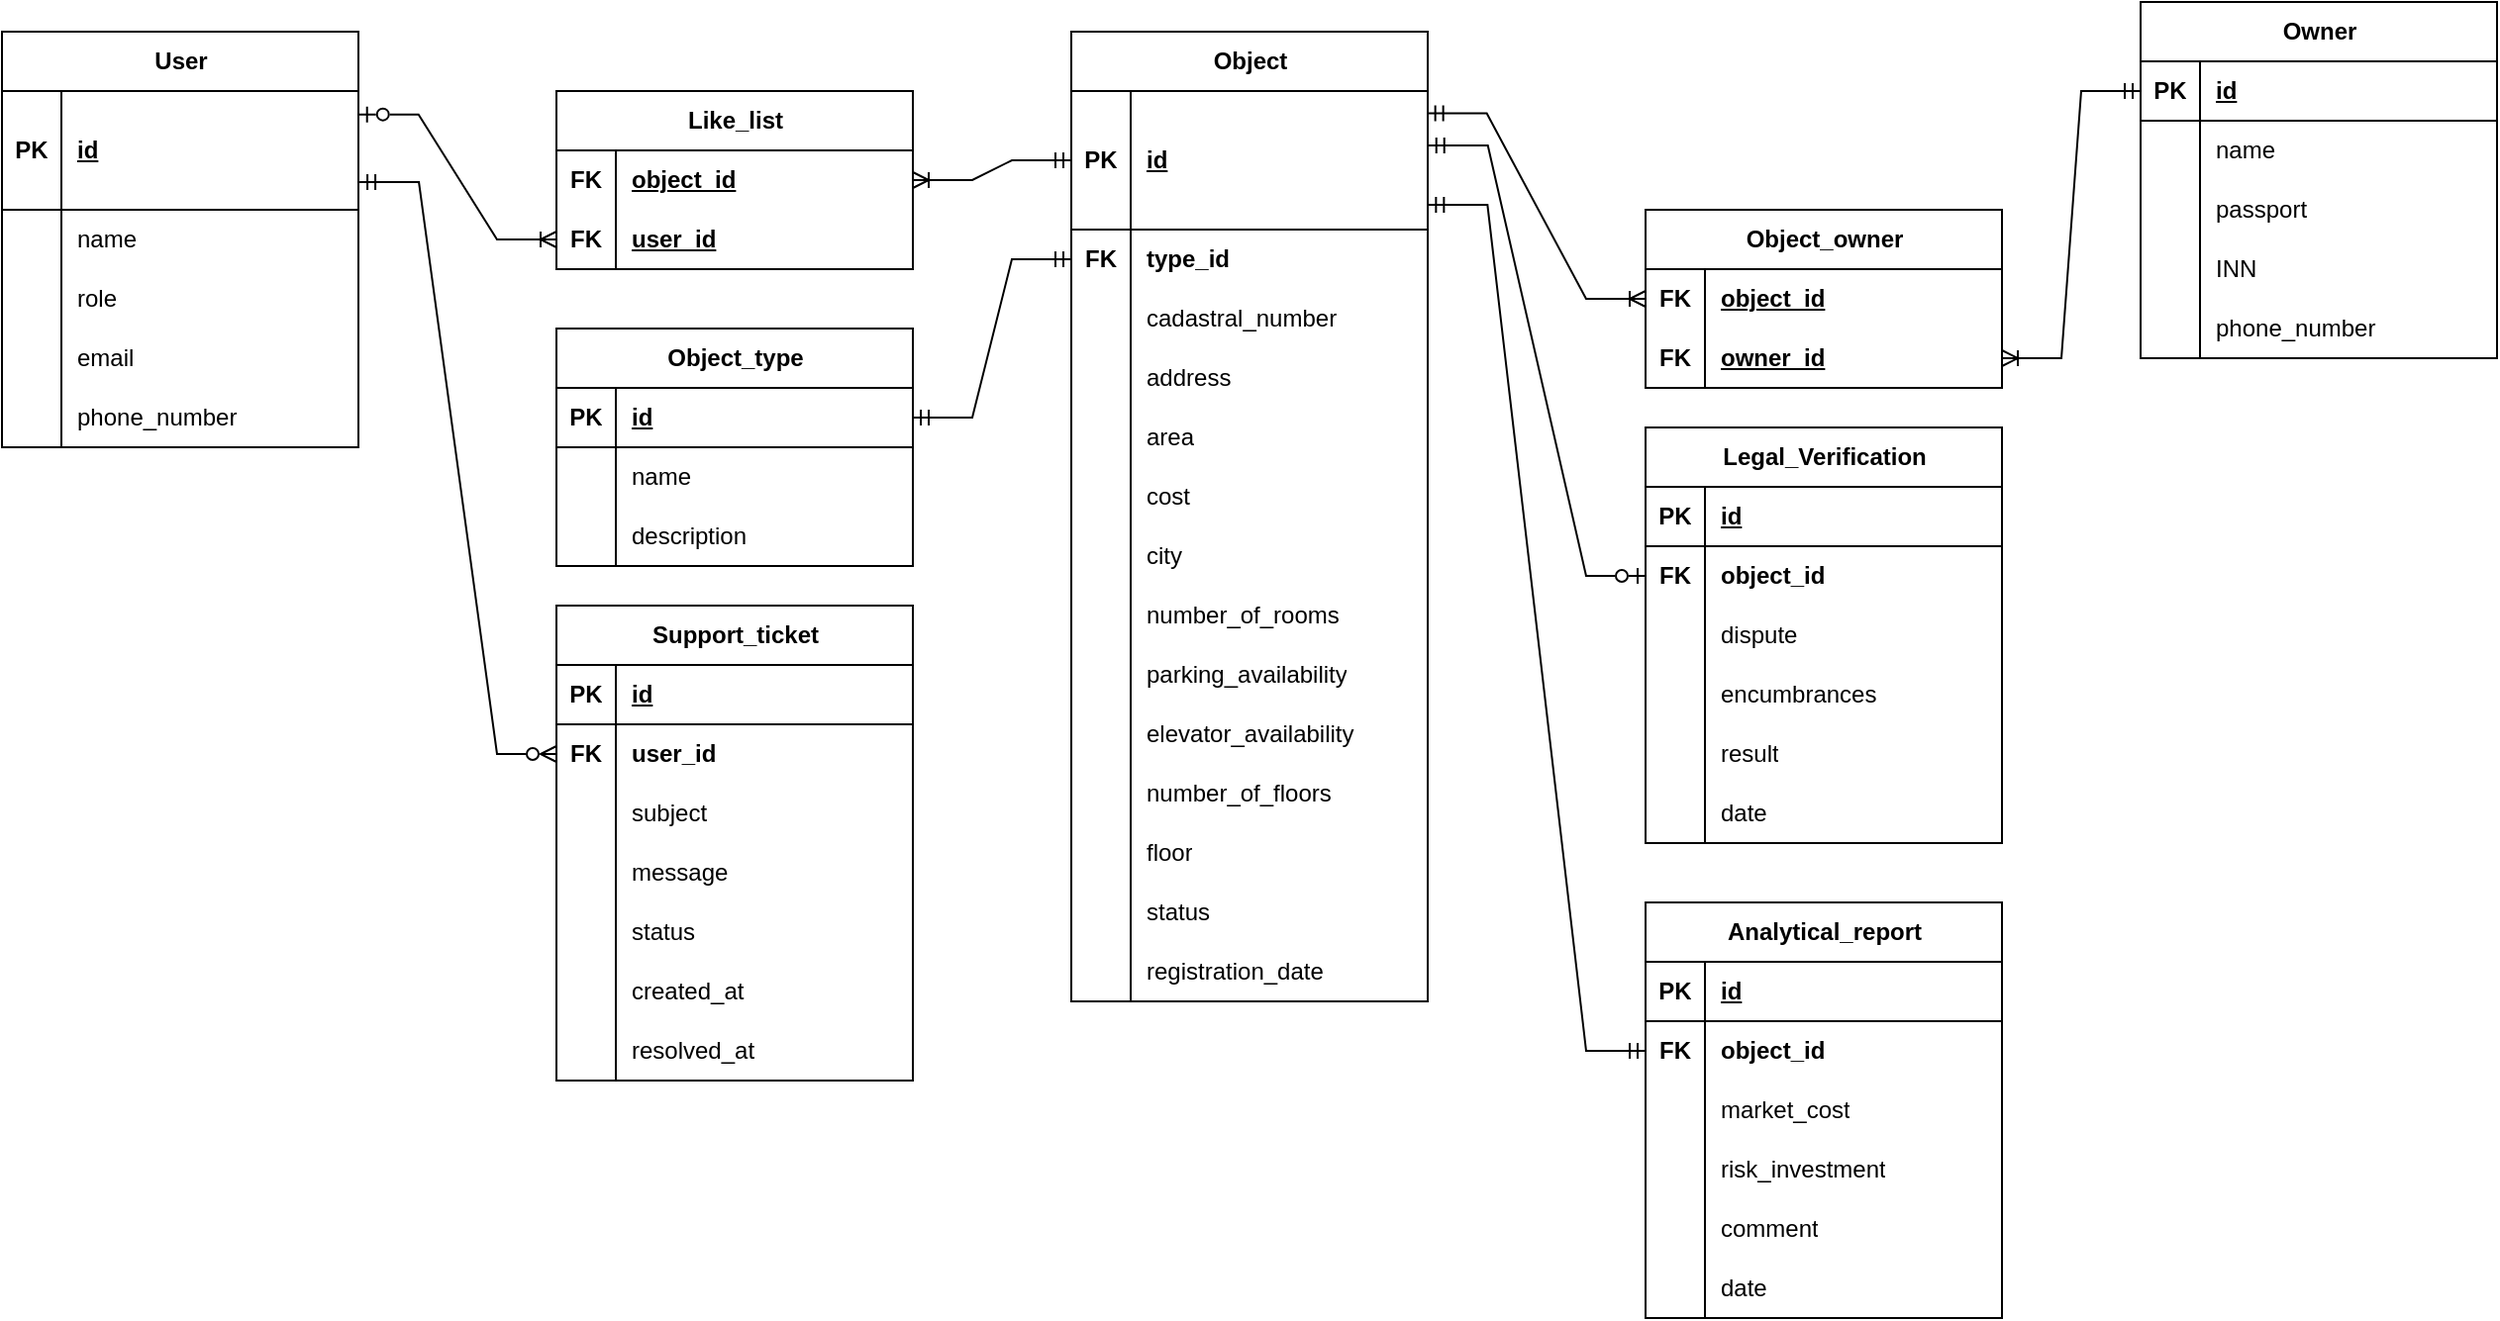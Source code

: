 <mxfile version="26.0.16">
  <diagram name="Страница — 1" id="timKjFMAfEC1JIGYGbG0">
    <mxGraphModel dx="1338" dy="616" grid="0" gridSize="10" guides="1" tooltips="1" connect="1" arrows="1" fold="1" page="0" pageScale="1" pageWidth="3300" pageHeight="4681" math="0" shadow="0">
      <root>
        <mxCell id="0" />
        <mxCell id="1" parent="0" />
        <mxCell id="d1i3sFFeYm2G2M6ZEWng-1" value="Object" style="shape=table;startSize=30;container=1;collapsible=1;childLayout=tableLayout;fixedRows=1;rowLines=0;fontStyle=1;align=center;resizeLast=1;html=1;" vertex="1" parent="1">
          <mxGeometry x="690" y="200" width="180" height="490" as="geometry" />
        </mxCell>
        <mxCell id="d1i3sFFeYm2G2M6ZEWng-2" value="" style="shape=tableRow;horizontal=0;startSize=0;swimlaneHead=0;swimlaneBody=0;fillColor=none;collapsible=0;dropTarget=0;points=[[0,0.5],[1,0.5]];portConstraint=eastwest;top=0;left=0;right=0;bottom=1;" vertex="1" parent="d1i3sFFeYm2G2M6ZEWng-1">
          <mxGeometry y="30" width="180" height="70" as="geometry" />
        </mxCell>
        <mxCell id="d1i3sFFeYm2G2M6ZEWng-3" value="PK" style="shape=partialRectangle;connectable=0;fillColor=none;top=0;left=0;bottom=0;right=0;fontStyle=1;overflow=hidden;whiteSpace=wrap;html=1;" vertex="1" parent="d1i3sFFeYm2G2M6ZEWng-2">
          <mxGeometry width="30" height="70" as="geometry">
            <mxRectangle width="30" height="70" as="alternateBounds" />
          </mxGeometry>
        </mxCell>
        <mxCell id="d1i3sFFeYm2G2M6ZEWng-4" value="id" style="shape=partialRectangle;connectable=0;fillColor=none;top=0;left=0;bottom=0;right=0;align=left;spacingLeft=6;fontStyle=5;overflow=hidden;whiteSpace=wrap;html=1;" vertex="1" parent="d1i3sFFeYm2G2M6ZEWng-2">
          <mxGeometry x="30" width="150" height="70" as="geometry">
            <mxRectangle width="150" height="70" as="alternateBounds" />
          </mxGeometry>
        </mxCell>
        <mxCell id="d1i3sFFeYm2G2M6ZEWng-11" value="" style="shape=tableRow;horizontal=0;startSize=0;swimlaneHead=0;swimlaneBody=0;fillColor=none;collapsible=0;dropTarget=0;points=[[0,0.5],[1,0.5]];portConstraint=eastwest;top=0;left=0;right=0;bottom=0;" vertex="1" parent="d1i3sFFeYm2G2M6ZEWng-1">
          <mxGeometry y="100" width="180" height="30" as="geometry" />
        </mxCell>
        <mxCell id="d1i3sFFeYm2G2M6ZEWng-12" value="FK" style="shape=partialRectangle;connectable=0;fillColor=none;top=0;left=0;bottom=0;right=0;editable=1;overflow=hidden;whiteSpace=wrap;html=1;fontStyle=1" vertex="1" parent="d1i3sFFeYm2G2M6ZEWng-11">
          <mxGeometry width="30" height="30" as="geometry">
            <mxRectangle width="30" height="30" as="alternateBounds" />
          </mxGeometry>
        </mxCell>
        <mxCell id="d1i3sFFeYm2G2M6ZEWng-13" value="type_id" style="shape=partialRectangle;connectable=0;fillColor=none;top=0;left=0;bottom=0;right=0;align=left;spacingLeft=6;overflow=hidden;whiteSpace=wrap;html=1;fontStyle=1" vertex="1" parent="d1i3sFFeYm2G2M6ZEWng-11">
          <mxGeometry x="30" width="150" height="30" as="geometry">
            <mxRectangle width="150" height="30" as="alternateBounds" />
          </mxGeometry>
        </mxCell>
        <mxCell id="d1i3sFFeYm2G2M6ZEWng-5" value="" style="shape=tableRow;horizontal=0;startSize=0;swimlaneHead=0;swimlaneBody=0;fillColor=none;collapsible=0;dropTarget=0;points=[[0,0.5],[1,0.5]];portConstraint=eastwest;top=0;left=0;right=0;bottom=0;" vertex="1" parent="d1i3sFFeYm2G2M6ZEWng-1">
          <mxGeometry y="130" width="180" height="30" as="geometry" />
        </mxCell>
        <mxCell id="d1i3sFFeYm2G2M6ZEWng-6" value="" style="shape=partialRectangle;connectable=0;fillColor=none;top=0;left=0;bottom=0;right=0;editable=1;overflow=hidden;whiteSpace=wrap;html=1;" vertex="1" parent="d1i3sFFeYm2G2M6ZEWng-5">
          <mxGeometry width="30" height="30" as="geometry">
            <mxRectangle width="30" height="30" as="alternateBounds" />
          </mxGeometry>
        </mxCell>
        <mxCell id="d1i3sFFeYm2G2M6ZEWng-7" value="&lt;span style=&quot;white-space-collapse: preserve;&quot; data-src-align=&quot;0:11&quot; class=&quot;EzKURWReUAB5oZgtQNkl&quot;&gt;cadastral_&lt;/span&gt;&lt;span style=&quot;white-space-collapse: preserve;&quot; data-src-align=&quot;12:5&quot; class=&quot;EzKURWReUAB5oZgtQNkl&quot;&gt;number&lt;/span&gt;" style="shape=partialRectangle;connectable=0;fillColor=none;top=0;left=0;bottom=0;right=0;align=left;spacingLeft=6;overflow=hidden;whiteSpace=wrap;html=1;" vertex="1" parent="d1i3sFFeYm2G2M6ZEWng-5">
          <mxGeometry x="30" width="150" height="30" as="geometry">
            <mxRectangle width="150" height="30" as="alternateBounds" />
          </mxGeometry>
        </mxCell>
        <mxCell id="d1i3sFFeYm2G2M6ZEWng-8" value="" style="shape=tableRow;horizontal=0;startSize=0;swimlaneHead=0;swimlaneBody=0;fillColor=none;collapsible=0;dropTarget=0;points=[[0,0.5],[1,0.5]];portConstraint=eastwest;top=0;left=0;right=0;bottom=0;" vertex="1" parent="d1i3sFFeYm2G2M6ZEWng-1">
          <mxGeometry y="160" width="180" height="30" as="geometry" />
        </mxCell>
        <mxCell id="d1i3sFFeYm2G2M6ZEWng-9" value="" style="shape=partialRectangle;connectable=0;fillColor=none;top=0;left=0;bottom=0;right=0;editable=1;overflow=hidden;whiteSpace=wrap;html=1;" vertex="1" parent="d1i3sFFeYm2G2M6ZEWng-8">
          <mxGeometry width="30" height="30" as="geometry">
            <mxRectangle width="30" height="30" as="alternateBounds" />
          </mxGeometry>
        </mxCell>
        <mxCell id="d1i3sFFeYm2G2M6ZEWng-10" value="address" style="shape=partialRectangle;connectable=0;fillColor=none;top=0;left=0;bottom=0;right=0;align=left;spacingLeft=6;overflow=hidden;whiteSpace=wrap;html=1;" vertex="1" parent="d1i3sFFeYm2G2M6ZEWng-8">
          <mxGeometry x="30" width="150" height="30" as="geometry">
            <mxRectangle width="150" height="30" as="alternateBounds" />
          </mxGeometry>
        </mxCell>
        <mxCell id="d1i3sFFeYm2G2M6ZEWng-28" value="" style="shape=tableRow;horizontal=0;startSize=0;swimlaneHead=0;swimlaneBody=0;fillColor=none;collapsible=0;dropTarget=0;points=[[0,0.5],[1,0.5]];portConstraint=eastwest;top=0;left=0;right=0;bottom=0;" vertex="1" parent="d1i3sFFeYm2G2M6ZEWng-1">
          <mxGeometry y="190" width="180" height="30" as="geometry" />
        </mxCell>
        <mxCell id="d1i3sFFeYm2G2M6ZEWng-29" value="" style="shape=partialRectangle;connectable=0;fillColor=none;top=0;left=0;bottom=0;right=0;editable=1;overflow=hidden;whiteSpace=wrap;html=1;" vertex="1" parent="d1i3sFFeYm2G2M6ZEWng-28">
          <mxGeometry width="30" height="30" as="geometry">
            <mxRectangle width="30" height="30" as="alternateBounds" />
          </mxGeometry>
        </mxCell>
        <mxCell id="d1i3sFFeYm2G2M6ZEWng-30" value="area" style="shape=partialRectangle;connectable=0;fillColor=none;top=0;left=0;bottom=0;right=0;align=left;spacingLeft=6;overflow=hidden;whiteSpace=wrap;html=1;" vertex="1" parent="d1i3sFFeYm2G2M6ZEWng-28">
          <mxGeometry x="30" width="150" height="30" as="geometry">
            <mxRectangle width="150" height="30" as="alternateBounds" />
          </mxGeometry>
        </mxCell>
        <mxCell id="d1i3sFFeYm2G2M6ZEWng-74" value="" style="shape=tableRow;horizontal=0;startSize=0;swimlaneHead=0;swimlaneBody=0;fillColor=none;collapsible=0;dropTarget=0;points=[[0,0.5],[1,0.5]];portConstraint=eastwest;top=0;left=0;right=0;bottom=0;" vertex="1" parent="d1i3sFFeYm2G2M6ZEWng-1">
          <mxGeometry y="220" width="180" height="30" as="geometry" />
        </mxCell>
        <mxCell id="d1i3sFFeYm2G2M6ZEWng-75" value="" style="shape=partialRectangle;connectable=0;fillColor=none;top=0;left=0;bottom=0;right=0;editable=1;overflow=hidden;whiteSpace=wrap;html=1;" vertex="1" parent="d1i3sFFeYm2G2M6ZEWng-74">
          <mxGeometry width="30" height="30" as="geometry">
            <mxRectangle width="30" height="30" as="alternateBounds" />
          </mxGeometry>
        </mxCell>
        <mxCell id="d1i3sFFeYm2G2M6ZEWng-76" value="cost" style="shape=partialRectangle;connectable=0;fillColor=none;top=0;left=0;bottom=0;right=0;align=left;spacingLeft=6;overflow=hidden;whiteSpace=wrap;html=1;" vertex="1" parent="d1i3sFFeYm2G2M6ZEWng-74">
          <mxGeometry x="30" width="150" height="30" as="geometry">
            <mxRectangle width="150" height="30" as="alternateBounds" />
          </mxGeometry>
        </mxCell>
        <mxCell id="d1i3sFFeYm2G2M6ZEWng-77" value="" style="shape=tableRow;horizontal=0;startSize=0;swimlaneHead=0;swimlaneBody=0;fillColor=none;collapsible=0;dropTarget=0;points=[[0,0.5],[1,0.5]];portConstraint=eastwest;top=0;left=0;right=0;bottom=0;" vertex="1" parent="d1i3sFFeYm2G2M6ZEWng-1">
          <mxGeometry y="250" width="180" height="30" as="geometry" />
        </mxCell>
        <mxCell id="d1i3sFFeYm2G2M6ZEWng-78" value="" style="shape=partialRectangle;connectable=0;fillColor=none;top=0;left=0;bottom=0;right=0;editable=1;overflow=hidden;whiteSpace=wrap;html=1;" vertex="1" parent="d1i3sFFeYm2G2M6ZEWng-77">
          <mxGeometry width="30" height="30" as="geometry">
            <mxRectangle width="30" height="30" as="alternateBounds" />
          </mxGeometry>
        </mxCell>
        <mxCell id="d1i3sFFeYm2G2M6ZEWng-79" value="city" style="shape=partialRectangle;connectable=0;fillColor=none;top=0;left=0;bottom=0;right=0;align=left;spacingLeft=6;overflow=hidden;whiteSpace=wrap;html=1;" vertex="1" parent="d1i3sFFeYm2G2M6ZEWng-77">
          <mxGeometry x="30" width="150" height="30" as="geometry">
            <mxRectangle width="150" height="30" as="alternateBounds" />
          </mxGeometry>
        </mxCell>
        <mxCell id="d1i3sFFeYm2G2M6ZEWng-80" value="" style="shape=tableRow;horizontal=0;startSize=0;swimlaneHead=0;swimlaneBody=0;fillColor=none;collapsible=0;dropTarget=0;points=[[0,0.5],[1,0.5]];portConstraint=eastwest;top=0;left=0;right=0;bottom=0;" vertex="1" parent="d1i3sFFeYm2G2M6ZEWng-1">
          <mxGeometry y="280" width="180" height="30" as="geometry" />
        </mxCell>
        <mxCell id="d1i3sFFeYm2G2M6ZEWng-81" value="" style="shape=partialRectangle;connectable=0;fillColor=none;top=0;left=0;bottom=0;right=0;editable=1;overflow=hidden;whiteSpace=wrap;html=1;" vertex="1" parent="d1i3sFFeYm2G2M6ZEWng-80">
          <mxGeometry width="30" height="30" as="geometry">
            <mxRectangle width="30" height="30" as="alternateBounds" />
          </mxGeometry>
        </mxCell>
        <mxCell id="d1i3sFFeYm2G2M6ZEWng-82" value="number_of_rooms" style="shape=partialRectangle;connectable=0;fillColor=none;top=0;left=0;bottom=0;right=0;align=left;spacingLeft=6;overflow=hidden;whiteSpace=wrap;html=1;" vertex="1" parent="d1i3sFFeYm2G2M6ZEWng-80">
          <mxGeometry x="30" width="150" height="30" as="geometry">
            <mxRectangle width="150" height="30" as="alternateBounds" />
          </mxGeometry>
        </mxCell>
        <mxCell id="d1i3sFFeYm2G2M6ZEWng-83" value="" style="shape=tableRow;horizontal=0;startSize=0;swimlaneHead=0;swimlaneBody=0;fillColor=none;collapsible=0;dropTarget=0;points=[[0,0.5],[1,0.5]];portConstraint=eastwest;top=0;left=0;right=0;bottom=0;" vertex="1" parent="d1i3sFFeYm2G2M6ZEWng-1">
          <mxGeometry y="310" width="180" height="30" as="geometry" />
        </mxCell>
        <mxCell id="d1i3sFFeYm2G2M6ZEWng-84" value="" style="shape=partialRectangle;connectable=0;fillColor=none;top=0;left=0;bottom=0;right=0;editable=1;overflow=hidden;whiteSpace=wrap;html=1;" vertex="1" parent="d1i3sFFeYm2G2M6ZEWng-83">
          <mxGeometry width="30" height="30" as="geometry">
            <mxRectangle width="30" height="30" as="alternateBounds" />
          </mxGeometry>
        </mxCell>
        <mxCell id="d1i3sFFeYm2G2M6ZEWng-85" value="&lt;span style=&quot;white-space-collapse: preserve;&quot; data-src-align=&quot;8:8&quot; class=&quot;EzKURWReUAB5oZgtQNkl&quot;&gt;parking_&lt;/span&gt;&lt;span style=&quot;white-space-collapse: preserve;&quot; data-src-align=&quot;0:7&quot; class=&quot;EzKURWReUAB5oZgtQNkl&quot;&gt;availability&lt;/span&gt;" style="shape=partialRectangle;connectable=0;fillColor=none;top=0;left=0;bottom=0;right=0;align=left;spacingLeft=6;overflow=hidden;whiteSpace=wrap;html=1;" vertex="1" parent="d1i3sFFeYm2G2M6ZEWng-83">
          <mxGeometry x="30" width="150" height="30" as="geometry">
            <mxRectangle width="150" height="30" as="alternateBounds" />
          </mxGeometry>
        </mxCell>
        <mxCell id="d1i3sFFeYm2G2M6ZEWng-86" value="" style="shape=tableRow;horizontal=0;startSize=0;swimlaneHead=0;swimlaneBody=0;fillColor=none;collapsible=0;dropTarget=0;points=[[0,0.5],[1,0.5]];portConstraint=eastwest;top=0;left=0;right=0;bottom=0;" vertex="1" parent="d1i3sFFeYm2G2M6ZEWng-1">
          <mxGeometry y="340" width="180" height="30" as="geometry" />
        </mxCell>
        <mxCell id="d1i3sFFeYm2G2M6ZEWng-87" value="" style="shape=partialRectangle;connectable=0;fillColor=none;top=0;left=0;bottom=0;right=0;editable=1;overflow=hidden;whiteSpace=wrap;html=1;" vertex="1" parent="d1i3sFFeYm2G2M6ZEWng-86">
          <mxGeometry width="30" height="30" as="geometry">
            <mxRectangle width="30" height="30" as="alternateBounds" />
          </mxGeometry>
        </mxCell>
        <mxCell id="d1i3sFFeYm2G2M6ZEWng-88" value="&lt;span style=&quot;white-space-collapse: preserve;&quot; data-src-align=&quot;8:8&quot; class=&quot;EzKURWReUAB5oZgtQNkl&quot;&gt;&lt;span data-src-align=&quot;8:5&quot; class=&quot;EzKURWReUAB5oZgtQNkl&quot;&gt;elevator&lt;/span&gt;_&lt;/span&gt;&lt;span style=&quot;white-space-collapse: preserve;&quot; data-src-align=&quot;0:7&quot; class=&quot;EzKURWReUAB5oZgtQNkl&quot;&gt;availability&lt;/span&gt;" style="shape=partialRectangle;connectable=0;fillColor=none;top=0;left=0;bottom=0;right=0;align=left;spacingLeft=6;overflow=hidden;whiteSpace=wrap;html=1;" vertex="1" parent="d1i3sFFeYm2G2M6ZEWng-86">
          <mxGeometry x="30" width="150" height="30" as="geometry">
            <mxRectangle width="150" height="30" as="alternateBounds" />
          </mxGeometry>
        </mxCell>
        <mxCell id="d1i3sFFeYm2G2M6ZEWng-89" value="" style="shape=tableRow;horizontal=0;startSize=0;swimlaneHead=0;swimlaneBody=0;fillColor=none;collapsible=0;dropTarget=0;points=[[0,0.5],[1,0.5]];portConstraint=eastwest;top=0;left=0;right=0;bottom=0;" vertex="1" parent="d1i3sFFeYm2G2M6ZEWng-1">
          <mxGeometry y="370" width="180" height="30" as="geometry" />
        </mxCell>
        <mxCell id="d1i3sFFeYm2G2M6ZEWng-90" value="" style="shape=partialRectangle;connectable=0;fillColor=none;top=0;left=0;bottom=0;right=0;editable=1;overflow=hidden;whiteSpace=wrap;html=1;" vertex="1" parent="d1i3sFFeYm2G2M6ZEWng-89">
          <mxGeometry width="30" height="30" as="geometry">
            <mxRectangle width="30" height="30" as="alternateBounds" />
          </mxGeometry>
        </mxCell>
        <mxCell id="d1i3sFFeYm2G2M6ZEWng-91" value="&lt;span style=&quot;white-space-collapse: preserve;&quot;&gt;number_of_floors&lt;/span&gt;" style="shape=partialRectangle;connectable=0;fillColor=none;top=0;left=0;bottom=0;right=0;align=left;spacingLeft=6;overflow=hidden;whiteSpace=wrap;html=1;" vertex="1" parent="d1i3sFFeYm2G2M6ZEWng-89">
          <mxGeometry x="30" width="150" height="30" as="geometry">
            <mxRectangle width="150" height="30" as="alternateBounds" />
          </mxGeometry>
        </mxCell>
        <mxCell id="d1i3sFFeYm2G2M6ZEWng-92" value="" style="shape=tableRow;horizontal=0;startSize=0;swimlaneHead=0;swimlaneBody=0;fillColor=none;collapsible=0;dropTarget=0;points=[[0,0.5],[1,0.5]];portConstraint=eastwest;top=0;left=0;right=0;bottom=0;" vertex="1" parent="d1i3sFFeYm2G2M6ZEWng-1">
          <mxGeometry y="400" width="180" height="30" as="geometry" />
        </mxCell>
        <mxCell id="d1i3sFFeYm2G2M6ZEWng-93" value="" style="shape=partialRectangle;connectable=0;fillColor=none;top=0;left=0;bottom=0;right=0;editable=1;overflow=hidden;whiteSpace=wrap;html=1;" vertex="1" parent="d1i3sFFeYm2G2M6ZEWng-92">
          <mxGeometry width="30" height="30" as="geometry">
            <mxRectangle width="30" height="30" as="alternateBounds" />
          </mxGeometry>
        </mxCell>
        <mxCell id="d1i3sFFeYm2G2M6ZEWng-94" value="&lt;span style=&quot;white-space-collapse: preserve;&quot;&gt;floor&lt;/span&gt;" style="shape=partialRectangle;connectable=0;fillColor=none;top=0;left=0;bottom=0;right=0;align=left;spacingLeft=6;overflow=hidden;whiteSpace=wrap;html=1;" vertex="1" parent="d1i3sFFeYm2G2M6ZEWng-92">
          <mxGeometry x="30" width="150" height="30" as="geometry">
            <mxRectangle width="150" height="30" as="alternateBounds" />
          </mxGeometry>
        </mxCell>
        <mxCell id="d1i3sFFeYm2G2M6ZEWng-31" value="" style="shape=tableRow;horizontal=0;startSize=0;swimlaneHead=0;swimlaneBody=0;fillColor=none;collapsible=0;dropTarget=0;points=[[0,0.5],[1,0.5]];portConstraint=eastwest;top=0;left=0;right=0;bottom=0;" vertex="1" parent="d1i3sFFeYm2G2M6ZEWng-1">
          <mxGeometry y="430" width="180" height="30" as="geometry" />
        </mxCell>
        <mxCell id="d1i3sFFeYm2G2M6ZEWng-32" value="" style="shape=partialRectangle;connectable=0;fillColor=none;top=0;left=0;bottom=0;right=0;editable=1;overflow=hidden;whiteSpace=wrap;html=1;" vertex="1" parent="d1i3sFFeYm2G2M6ZEWng-31">
          <mxGeometry width="30" height="30" as="geometry">
            <mxRectangle width="30" height="30" as="alternateBounds" />
          </mxGeometry>
        </mxCell>
        <mxCell id="d1i3sFFeYm2G2M6ZEWng-33" value="status" style="shape=partialRectangle;connectable=0;fillColor=none;top=0;left=0;bottom=0;right=0;align=left;spacingLeft=6;overflow=hidden;whiteSpace=wrap;html=1;" vertex="1" parent="d1i3sFFeYm2G2M6ZEWng-31">
          <mxGeometry x="30" width="150" height="30" as="geometry">
            <mxRectangle width="150" height="30" as="alternateBounds" />
          </mxGeometry>
        </mxCell>
        <mxCell id="d1i3sFFeYm2G2M6ZEWng-34" value="" style="shape=tableRow;horizontal=0;startSize=0;swimlaneHead=0;swimlaneBody=0;fillColor=none;collapsible=0;dropTarget=0;points=[[0,0.5],[1,0.5]];portConstraint=eastwest;top=0;left=0;right=0;bottom=0;" vertex="1" parent="d1i3sFFeYm2G2M6ZEWng-1">
          <mxGeometry y="460" width="180" height="30" as="geometry" />
        </mxCell>
        <mxCell id="d1i3sFFeYm2G2M6ZEWng-35" value="" style="shape=partialRectangle;connectable=0;fillColor=none;top=0;left=0;bottom=0;right=0;editable=1;overflow=hidden;whiteSpace=wrap;html=1;" vertex="1" parent="d1i3sFFeYm2G2M6ZEWng-34">
          <mxGeometry width="30" height="30" as="geometry">
            <mxRectangle width="30" height="30" as="alternateBounds" />
          </mxGeometry>
        </mxCell>
        <mxCell id="d1i3sFFeYm2G2M6ZEWng-36" value="registration_date" style="shape=partialRectangle;connectable=0;fillColor=none;top=0;left=0;bottom=0;right=0;align=left;spacingLeft=6;overflow=hidden;whiteSpace=wrap;html=1;" vertex="1" parent="d1i3sFFeYm2G2M6ZEWng-34">
          <mxGeometry x="30" width="150" height="30" as="geometry">
            <mxRectangle width="150" height="30" as="alternateBounds" />
          </mxGeometry>
        </mxCell>
        <mxCell id="d1i3sFFeYm2G2M6ZEWng-37" value="Owner" style="shape=table;startSize=30;container=1;collapsible=1;childLayout=tableLayout;fixedRows=1;rowLines=0;fontStyle=1;align=center;resizeLast=1;html=1;" vertex="1" parent="1">
          <mxGeometry x="1230" y="185" width="180" height="180" as="geometry" />
        </mxCell>
        <mxCell id="d1i3sFFeYm2G2M6ZEWng-38" value="" style="shape=tableRow;horizontal=0;startSize=0;swimlaneHead=0;swimlaneBody=0;fillColor=none;collapsible=0;dropTarget=0;points=[[0,0.5],[1,0.5]];portConstraint=eastwest;top=0;left=0;right=0;bottom=1;" vertex="1" parent="d1i3sFFeYm2G2M6ZEWng-37">
          <mxGeometry y="30" width="180" height="30" as="geometry" />
        </mxCell>
        <mxCell id="d1i3sFFeYm2G2M6ZEWng-39" value="PK" style="shape=partialRectangle;connectable=0;fillColor=none;top=0;left=0;bottom=0;right=0;fontStyle=1;overflow=hidden;whiteSpace=wrap;html=1;" vertex="1" parent="d1i3sFFeYm2G2M6ZEWng-38">
          <mxGeometry width="30" height="30" as="geometry">
            <mxRectangle width="30" height="30" as="alternateBounds" />
          </mxGeometry>
        </mxCell>
        <mxCell id="d1i3sFFeYm2G2M6ZEWng-40" value="id" style="shape=partialRectangle;connectable=0;fillColor=none;top=0;left=0;bottom=0;right=0;align=left;spacingLeft=6;fontStyle=5;overflow=hidden;whiteSpace=wrap;html=1;" vertex="1" parent="d1i3sFFeYm2G2M6ZEWng-38">
          <mxGeometry x="30" width="150" height="30" as="geometry">
            <mxRectangle width="150" height="30" as="alternateBounds" />
          </mxGeometry>
        </mxCell>
        <mxCell id="d1i3sFFeYm2G2M6ZEWng-67" value="" style="shape=tableRow;horizontal=0;startSize=0;swimlaneHead=0;swimlaneBody=0;fillColor=none;collapsible=0;dropTarget=0;points=[[0,0.5],[1,0.5]];portConstraint=eastwest;top=0;left=0;right=0;bottom=0;" vertex="1" parent="d1i3sFFeYm2G2M6ZEWng-37">
          <mxGeometry y="60" width="180" height="30" as="geometry" />
        </mxCell>
        <mxCell id="d1i3sFFeYm2G2M6ZEWng-68" value="" style="shape=partialRectangle;connectable=0;fillColor=none;top=0;left=0;bottom=0;right=0;editable=1;overflow=hidden;whiteSpace=wrap;html=1;" vertex="1" parent="d1i3sFFeYm2G2M6ZEWng-67">
          <mxGeometry width="30" height="30" as="geometry">
            <mxRectangle width="30" height="30" as="alternateBounds" />
          </mxGeometry>
        </mxCell>
        <mxCell id="d1i3sFFeYm2G2M6ZEWng-69" value="&lt;span style=&quot;white-space-collapse: preserve;&quot;&gt;name&lt;/span&gt;" style="shape=partialRectangle;connectable=0;fillColor=none;top=0;left=0;bottom=0;right=0;align=left;spacingLeft=6;overflow=hidden;whiteSpace=wrap;html=1;" vertex="1" parent="d1i3sFFeYm2G2M6ZEWng-67">
          <mxGeometry x="30" width="150" height="30" as="geometry">
            <mxRectangle width="150" height="30" as="alternateBounds" />
          </mxGeometry>
        </mxCell>
        <mxCell id="d1i3sFFeYm2G2M6ZEWng-44" value="" style="shape=tableRow;horizontal=0;startSize=0;swimlaneHead=0;swimlaneBody=0;fillColor=none;collapsible=0;dropTarget=0;points=[[0,0.5],[1,0.5]];portConstraint=eastwest;top=0;left=0;right=0;bottom=0;" vertex="1" parent="d1i3sFFeYm2G2M6ZEWng-37">
          <mxGeometry y="90" width="180" height="30" as="geometry" />
        </mxCell>
        <mxCell id="d1i3sFFeYm2G2M6ZEWng-45" value="" style="shape=partialRectangle;connectable=0;fillColor=none;top=0;left=0;bottom=0;right=0;editable=1;overflow=hidden;whiteSpace=wrap;html=1;" vertex="1" parent="d1i3sFFeYm2G2M6ZEWng-44">
          <mxGeometry width="30" height="30" as="geometry">
            <mxRectangle width="30" height="30" as="alternateBounds" />
          </mxGeometry>
        </mxCell>
        <mxCell id="d1i3sFFeYm2G2M6ZEWng-46" value="passport" style="shape=partialRectangle;connectable=0;fillColor=none;top=0;left=0;bottom=0;right=0;align=left;spacingLeft=6;overflow=hidden;whiteSpace=wrap;html=1;" vertex="1" parent="d1i3sFFeYm2G2M6ZEWng-44">
          <mxGeometry x="30" width="150" height="30" as="geometry">
            <mxRectangle width="150" height="30" as="alternateBounds" />
          </mxGeometry>
        </mxCell>
        <mxCell id="d1i3sFFeYm2G2M6ZEWng-47" value="" style="shape=tableRow;horizontal=0;startSize=0;swimlaneHead=0;swimlaneBody=0;fillColor=none;collapsible=0;dropTarget=0;points=[[0,0.5],[1,0.5]];portConstraint=eastwest;top=0;left=0;right=0;bottom=0;" vertex="1" parent="d1i3sFFeYm2G2M6ZEWng-37">
          <mxGeometry y="120" width="180" height="30" as="geometry" />
        </mxCell>
        <mxCell id="d1i3sFFeYm2G2M6ZEWng-48" value="" style="shape=partialRectangle;connectable=0;fillColor=none;top=0;left=0;bottom=0;right=0;editable=1;overflow=hidden;whiteSpace=wrap;html=1;" vertex="1" parent="d1i3sFFeYm2G2M6ZEWng-47">
          <mxGeometry width="30" height="30" as="geometry">
            <mxRectangle width="30" height="30" as="alternateBounds" />
          </mxGeometry>
        </mxCell>
        <mxCell id="d1i3sFFeYm2G2M6ZEWng-49" value="INN" style="shape=partialRectangle;connectable=0;fillColor=none;top=0;left=0;bottom=0;right=0;align=left;spacingLeft=6;overflow=hidden;whiteSpace=wrap;html=1;" vertex="1" parent="d1i3sFFeYm2G2M6ZEWng-47">
          <mxGeometry x="30" width="150" height="30" as="geometry">
            <mxRectangle width="150" height="30" as="alternateBounds" />
          </mxGeometry>
        </mxCell>
        <mxCell id="d1i3sFFeYm2G2M6ZEWng-50" value="" style="shape=tableRow;horizontal=0;startSize=0;swimlaneHead=0;swimlaneBody=0;fillColor=none;collapsible=0;dropTarget=0;points=[[0,0.5],[1,0.5]];portConstraint=eastwest;top=0;left=0;right=0;bottom=0;" vertex="1" parent="d1i3sFFeYm2G2M6ZEWng-37">
          <mxGeometry y="150" width="180" height="30" as="geometry" />
        </mxCell>
        <mxCell id="d1i3sFFeYm2G2M6ZEWng-51" value="" style="shape=partialRectangle;connectable=0;fillColor=none;top=0;left=0;bottom=0;right=0;editable=1;overflow=hidden;whiteSpace=wrap;html=1;" vertex="1" parent="d1i3sFFeYm2G2M6ZEWng-50">
          <mxGeometry width="30" height="30" as="geometry">
            <mxRectangle width="30" height="30" as="alternateBounds" />
          </mxGeometry>
        </mxCell>
        <mxCell id="d1i3sFFeYm2G2M6ZEWng-52" value="phone_number" style="shape=partialRectangle;connectable=0;fillColor=none;top=0;left=0;bottom=0;right=0;align=left;spacingLeft=6;overflow=hidden;whiteSpace=wrap;html=1;" vertex="1" parent="d1i3sFFeYm2G2M6ZEWng-50">
          <mxGeometry x="30" width="150" height="30" as="geometry">
            <mxRectangle width="150" height="30" as="alternateBounds" />
          </mxGeometry>
        </mxCell>
        <mxCell id="d1i3sFFeYm2G2M6ZEWng-70" style="edgeStyle=entityRelationEdgeStyle;shape=connector;rounded=0;orthogonalLoop=1;jettySize=auto;html=1;entryX=0;entryY=0.5;entryDx=0;entryDy=0;strokeColor=default;align=center;verticalAlign=middle;fontFamily=Helvetica;fontSize=11;fontColor=default;labelBackgroundColor=default;startArrow=ERmandOne;startFill=0;endArrow=ERoneToMany;endFill=0;exitX=0.999;exitY=0.161;exitDx=0;exitDy=0;exitPerimeter=0;" edge="1" parent="1" source="d1i3sFFeYm2G2M6ZEWng-2" target="d1i3sFFeYm2G2M6ZEWng-185">
          <mxGeometry relative="1" as="geometry">
            <mxPoint x="869" y="243" as="sourcePoint" />
          </mxGeometry>
        </mxCell>
        <mxCell id="d1i3sFFeYm2G2M6ZEWng-138" value="&lt;span style=&quot;white-space: pre-wrap;&quot; data-src-align=&quot;0:20&quot; class=&quot;EzKURWReUAB5oZgtQNkl&quot;&gt;Legal_Ve&lt;/span&gt;&lt;span style=&quot;white-space: pre-wrap;&quot;&gt;rification&lt;/span&gt;" style="shape=table;startSize=30;container=1;collapsible=1;childLayout=tableLayout;fixedRows=1;rowLines=0;fontStyle=1;align=center;resizeLast=1;html=1;" vertex="1" parent="1">
          <mxGeometry x="980" y="400" width="180" height="210" as="geometry" />
        </mxCell>
        <mxCell id="d1i3sFFeYm2G2M6ZEWng-139" value="" style="shape=tableRow;horizontal=0;startSize=0;swimlaneHead=0;swimlaneBody=0;fillColor=none;collapsible=0;dropTarget=0;points=[[0,0.5],[1,0.5]];portConstraint=eastwest;top=0;left=0;right=0;bottom=1;" vertex="1" parent="d1i3sFFeYm2G2M6ZEWng-138">
          <mxGeometry y="30" width="180" height="30" as="geometry" />
        </mxCell>
        <mxCell id="d1i3sFFeYm2G2M6ZEWng-140" value="PK" style="shape=partialRectangle;connectable=0;fillColor=none;top=0;left=0;bottom=0;right=0;fontStyle=1;overflow=hidden;whiteSpace=wrap;html=1;" vertex="1" parent="d1i3sFFeYm2G2M6ZEWng-139">
          <mxGeometry width="30" height="30" as="geometry">
            <mxRectangle width="30" height="30" as="alternateBounds" />
          </mxGeometry>
        </mxCell>
        <mxCell id="d1i3sFFeYm2G2M6ZEWng-141" value="id" style="shape=partialRectangle;connectable=0;fillColor=none;top=0;left=0;bottom=0;right=0;align=left;spacingLeft=6;fontStyle=5;overflow=hidden;whiteSpace=wrap;html=1;" vertex="1" parent="d1i3sFFeYm2G2M6ZEWng-139">
          <mxGeometry x="30" width="150" height="30" as="geometry">
            <mxRectangle width="150" height="30" as="alternateBounds" />
          </mxGeometry>
        </mxCell>
        <mxCell id="d1i3sFFeYm2G2M6ZEWng-324" value="" style="shape=tableRow;horizontal=0;startSize=0;swimlaneHead=0;swimlaneBody=0;fillColor=none;collapsible=0;dropTarget=0;points=[[0,0.5],[1,0.5]];portConstraint=eastwest;top=0;left=0;right=0;bottom=0;" vertex="1" parent="d1i3sFFeYm2G2M6ZEWng-138">
          <mxGeometry y="60" width="180" height="30" as="geometry" />
        </mxCell>
        <mxCell id="d1i3sFFeYm2G2M6ZEWng-325" value="&lt;b&gt;FK&lt;/b&gt;" style="shape=partialRectangle;connectable=0;fillColor=none;top=0;left=0;bottom=0;right=0;editable=1;overflow=hidden;whiteSpace=wrap;html=1;" vertex="1" parent="d1i3sFFeYm2G2M6ZEWng-324">
          <mxGeometry width="30" height="30" as="geometry">
            <mxRectangle width="30" height="30" as="alternateBounds" />
          </mxGeometry>
        </mxCell>
        <mxCell id="d1i3sFFeYm2G2M6ZEWng-326" value="object_id" style="shape=partialRectangle;connectable=0;fillColor=none;top=0;left=0;bottom=0;right=0;align=left;spacingLeft=6;overflow=hidden;whiteSpace=wrap;html=1;fontStyle=1" vertex="1" parent="d1i3sFFeYm2G2M6ZEWng-324">
          <mxGeometry x="30" width="150" height="30" as="geometry">
            <mxRectangle width="150" height="30" as="alternateBounds" />
          </mxGeometry>
        </mxCell>
        <mxCell id="d1i3sFFeYm2G2M6ZEWng-142" value="" style="shape=tableRow;horizontal=0;startSize=0;swimlaneHead=0;swimlaneBody=0;fillColor=none;collapsible=0;dropTarget=0;points=[[0,0.5],[1,0.5]];portConstraint=eastwest;top=0;left=0;right=0;bottom=0;" vertex="1" parent="d1i3sFFeYm2G2M6ZEWng-138">
          <mxGeometry y="90" width="180" height="30" as="geometry" />
        </mxCell>
        <mxCell id="d1i3sFFeYm2G2M6ZEWng-143" value="" style="shape=partialRectangle;connectable=0;fillColor=none;top=0;left=0;bottom=0;right=0;editable=1;overflow=hidden;whiteSpace=wrap;html=1;" vertex="1" parent="d1i3sFFeYm2G2M6ZEWng-142">
          <mxGeometry width="30" height="30" as="geometry">
            <mxRectangle width="30" height="30" as="alternateBounds" />
          </mxGeometry>
        </mxCell>
        <mxCell id="d1i3sFFeYm2G2M6ZEWng-144" value="dispute" style="shape=partialRectangle;connectable=0;fillColor=none;top=0;left=0;bottom=0;right=0;align=left;spacingLeft=6;overflow=hidden;whiteSpace=wrap;html=1;" vertex="1" parent="d1i3sFFeYm2G2M6ZEWng-142">
          <mxGeometry x="30" width="150" height="30" as="geometry">
            <mxRectangle width="150" height="30" as="alternateBounds" />
          </mxGeometry>
        </mxCell>
        <mxCell id="d1i3sFFeYm2G2M6ZEWng-145" value="" style="shape=tableRow;horizontal=0;startSize=0;swimlaneHead=0;swimlaneBody=0;fillColor=none;collapsible=0;dropTarget=0;points=[[0,0.5],[1,0.5]];portConstraint=eastwest;top=0;left=0;right=0;bottom=0;" vertex="1" parent="d1i3sFFeYm2G2M6ZEWng-138">
          <mxGeometry y="120" width="180" height="30" as="geometry" />
        </mxCell>
        <mxCell id="d1i3sFFeYm2G2M6ZEWng-146" value="" style="shape=partialRectangle;connectable=0;fillColor=none;top=0;left=0;bottom=0;right=0;editable=1;overflow=hidden;whiteSpace=wrap;html=1;" vertex="1" parent="d1i3sFFeYm2G2M6ZEWng-145">
          <mxGeometry width="30" height="30" as="geometry">
            <mxRectangle width="30" height="30" as="alternateBounds" />
          </mxGeometry>
        </mxCell>
        <mxCell id="d1i3sFFeYm2G2M6ZEWng-147" value="&lt;span style=&quot;white-space-collapse: preserve;&quot; data-src-align=&quot;0:11&quot; class=&quot;EzKURWReUAB5oZgtQNkl&quot;&gt;encumbrances&lt;/span&gt;" style="shape=partialRectangle;connectable=0;fillColor=none;top=0;left=0;bottom=0;right=0;align=left;spacingLeft=6;overflow=hidden;whiteSpace=wrap;html=1;" vertex="1" parent="d1i3sFFeYm2G2M6ZEWng-145">
          <mxGeometry x="30" width="150" height="30" as="geometry">
            <mxRectangle width="150" height="30" as="alternateBounds" />
          </mxGeometry>
        </mxCell>
        <mxCell id="d1i3sFFeYm2G2M6ZEWng-148" value="" style="shape=tableRow;horizontal=0;startSize=0;swimlaneHead=0;swimlaneBody=0;fillColor=none;collapsible=0;dropTarget=0;points=[[0,0.5],[1,0.5]];portConstraint=eastwest;top=0;left=0;right=0;bottom=0;" vertex="1" parent="d1i3sFFeYm2G2M6ZEWng-138">
          <mxGeometry y="150" width="180" height="30" as="geometry" />
        </mxCell>
        <mxCell id="d1i3sFFeYm2G2M6ZEWng-149" value="" style="shape=partialRectangle;connectable=0;fillColor=none;top=0;left=0;bottom=0;right=0;editable=1;overflow=hidden;whiteSpace=wrap;html=1;" vertex="1" parent="d1i3sFFeYm2G2M6ZEWng-148">
          <mxGeometry width="30" height="30" as="geometry">
            <mxRectangle width="30" height="30" as="alternateBounds" />
          </mxGeometry>
        </mxCell>
        <mxCell id="d1i3sFFeYm2G2M6ZEWng-150" value="result" style="shape=partialRectangle;connectable=0;fillColor=none;top=0;left=0;bottom=0;right=0;align=left;spacingLeft=6;overflow=hidden;whiteSpace=wrap;html=1;" vertex="1" parent="d1i3sFFeYm2G2M6ZEWng-148">
          <mxGeometry x="30" width="150" height="30" as="geometry">
            <mxRectangle width="150" height="30" as="alternateBounds" />
          </mxGeometry>
        </mxCell>
        <mxCell id="d1i3sFFeYm2G2M6ZEWng-217" value="" style="shape=tableRow;horizontal=0;startSize=0;swimlaneHead=0;swimlaneBody=0;fillColor=none;collapsible=0;dropTarget=0;points=[[0,0.5],[1,0.5]];portConstraint=eastwest;top=0;left=0;right=0;bottom=0;" vertex="1" parent="d1i3sFFeYm2G2M6ZEWng-138">
          <mxGeometry y="180" width="180" height="30" as="geometry" />
        </mxCell>
        <mxCell id="d1i3sFFeYm2G2M6ZEWng-218" value="" style="shape=partialRectangle;connectable=0;fillColor=none;top=0;left=0;bottom=0;right=0;editable=1;overflow=hidden;whiteSpace=wrap;html=1;" vertex="1" parent="d1i3sFFeYm2G2M6ZEWng-217">
          <mxGeometry width="30" height="30" as="geometry">
            <mxRectangle width="30" height="30" as="alternateBounds" />
          </mxGeometry>
        </mxCell>
        <mxCell id="d1i3sFFeYm2G2M6ZEWng-219" value="date" style="shape=partialRectangle;connectable=0;fillColor=none;top=0;left=0;bottom=0;right=0;align=left;spacingLeft=6;overflow=hidden;whiteSpace=wrap;html=1;" vertex="1" parent="d1i3sFFeYm2G2M6ZEWng-217">
          <mxGeometry x="30" width="150" height="30" as="geometry">
            <mxRectangle width="150" height="30" as="alternateBounds" />
          </mxGeometry>
        </mxCell>
        <mxCell id="d1i3sFFeYm2G2M6ZEWng-203" style="edgeStyle=entityRelationEdgeStyle;shape=connector;rounded=0;orthogonalLoop=1;jettySize=auto;html=1;exitX=1;exitY=0.5;exitDx=0;exitDy=0;entryX=0;entryY=0.5;entryDx=0;entryDy=0;strokeColor=default;align=center;verticalAlign=middle;fontFamily=Helvetica;fontSize=11;fontColor=default;labelBackgroundColor=default;startArrow=ERoneToMany;startFill=0;endArrow=ERmandOne;endFill=0;" edge="1" parent="1" source="d1i3sFFeYm2G2M6ZEWng-182" target="d1i3sFFeYm2G2M6ZEWng-38">
          <mxGeometry relative="1" as="geometry" />
        </mxCell>
        <mxCell id="d1i3sFFeYm2G2M6ZEWng-181" value="Object_owner" style="shape=table;startSize=30;container=1;collapsible=1;childLayout=tableLayout;fixedRows=1;rowLines=0;fontStyle=1;align=center;resizeLast=1;html=1;" vertex="1" parent="1">
          <mxGeometry x="980" y="290" width="180" height="90" as="geometry" />
        </mxCell>
        <mxCell id="d1i3sFFeYm2G2M6ZEWng-185" value="" style="shape=tableRow;horizontal=0;startSize=0;swimlaneHead=0;swimlaneBody=0;fillColor=none;collapsible=0;dropTarget=0;points=[[0,0.5],[1,0.5]];portConstraint=eastwest;top=0;left=0;right=0;bottom=0;swimlaneLine=0;" vertex="1" parent="d1i3sFFeYm2G2M6ZEWng-181">
          <mxGeometry y="30" width="180" height="30" as="geometry" />
        </mxCell>
        <mxCell id="d1i3sFFeYm2G2M6ZEWng-186" value="FK" style="shape=partialRectangle;connectable=0;fillColor=none;top=0;left=0;bottom=0;right=0;editable=1;overflow=hidden;whiteSpace=wrap;html=1;fontStyle=1" vertex="1" parent="d1i3sFFeYm2G2M6ZEWng-185">
          <mxGeometry width="30" height="30" as="geometry">
            <mxRectangle width="30" height="30" as="alternateBounds" />
          </mxGeometry>
        </mxCell>
        <mxCell id="d1i3sFFeYm2G2M6ZEWng-187" value="&lt;span style=&quot;font-weight: 700; text-decoration-line: underline;&quot;&gt;object_id&lt;/span&gt;" style="shape=partialRectangle;connectable=0;fillColor=none;top=0;left=0;bottom=0;right=0;align=left;spacingLeft=6;overflow=hidden;whiteSpace=wrap;html=1;" vertex="1" parent="d1i3sFFeYm2G2M6ZEWng-185">
          <mxGeometry x="30" width="150" height="30" as="geometry">
            <mxRectangle width="150" height="30" as="alternateBounds" />
          </mxGeometry>
        </mxCell>
        <mxCell id="d1i3sFFeYm2G2M6ZEWng-182" value="" style="shape=tableRow;horizontal=0;startSize=0;swimlaneHead=0;swimlaneBody=0;fillColor=none;collapsible=0;dropTarget=0;points=[[0,0.5],[1,0.5]];portConstraint=eastwest;top=0;left=0;right=0;bottom=1;swimlaneLine=1;" vertex="1" parent="d1i3sFFeYm2G2M6ZEWng-181">
          <mxGeometry y="60" width="180" height="30" as="geometry" />
        </mxCell>
        <mxCell id="d1i3sFFeYm2G2M6ZEWng-183" value="FK" style="shape=partialRectangle;connectable=0;fillColor=none;top=0;left=0;bottom=0;right=0;fontStyle=1;overflow=hidden;whiteSpace=wrap;html=1;" vertex="1" parent="d1i3sFFeYm2G2M6ZEWng-182">
          <mxGeometry width="30" height="30" as="geometry">
            <mxRectangle width="30" height="30" as="alternateBounds" />
          </mxGeometry>
        </mxCell>
        <mxCell id="d1i3sFFeYm2G2M6ZEWng-184" value="owner_id" style="shape=partialRectangle;connectable=0;fillColor=none;top=0;left=0;bottom=0;right=0;align=left;spacingLeft=6;fontStyle=5;overflow=hidden;whiteSpace=wrap;html=1;" vertex="1" parent="d1i3sFFeYm2G2M6ZEWng-182">
          <mxGeometry x="30" width="150" height="30" as="geometry">
            <mxRectangle width="150" height="30" as="alternateBounds" />
          </mxGeometry>
        </mxCell>
        <mxCell id="d1i3sFFeYm2G2M6ZEWng-220" style="edgeStyle=entityRelationEdgeStyle;shape=connector;rounded=0;orthogonalLoop=1;jettySize=auto;html=1;exitX=1.002;exitY=0.393;exitDx=0;exitDy=0;entryX=0;entryY=0.5;entryDx=0;entryDy=0;strokeColor=default;align=center;verticalAlign=middle;fontFamily=Helvetica;fontSize=11;fontColor=default;labelBackgroundColor=default;startArrow=ERmandOne;startFill=0;endArrow=ERzeroToOne;endFill=0;exitPerimeter=0;" edge="1" parent="1" source="d1i3sFFeYm2G2M6ZEWng-2" target="d1i3sFFeYm2G2M6ZEWng-324">
          <mxGeometry relative="1" as="geometry">
            <mxPoint x="869" y="260" as="sourcePoint" />
            <mxPoint x="1009" y="495" as="targetPoint" />
          </mxGeometry>
        </mxCell>
        <mxCell id="d1i3sFFeYm2G2M6ZEWng-221" value="&lt;span style=&quot;white-space: pre-wrap;&quot; data-src-align=&quot;0:13&quot; class=&quot;EzKURWReUAB5oZgtQNkl&quot;&gt;Analytical_&lt;/span&gt;&lt;span style=&quot;white-space: pre-wrap;&quot; data-src-align=&quot;14:6&quot; class=&quot;EzKURWReUAB5oZgtQNkl&quot;&gt;report&lt;/span&gt;" style="shape=table;startSize=30;container=1;collapsible=1;childLayout=tableLayout;fixedRows=1;rowLines=0;fontStyle=1;align=center;resizeLast=1;html=1;" vertex="1" parent="1">
          <mxGeometry x="980" y="640" width="180" height="210" as="geometry" />
        </mxCell>
        <mxCell id="d1i3sFFeYm2G2M6ZEWng-222" value="" style="shape=tableRow;horizontal=0;startSize=0;swimlaneHead=0;swimlaneBody=0;fillColor=none;collapsible=0;dropTarget=0;points=[[0,0.5],[1,0.5]];portConstraint=eastwest;top=0;left=0;right=0;bottom=1;" vertex="1" parent="d1i3sFFeYm2G2M6ZEWng-221">
          <mxGeometry y="30" width="180" height="30" as="geometry" />
        </mxCell>
        <mxCell id="d1i3sFFeYm2G2M6ZEWng-223" value="PK" style="shape=partialRectangle;connectable=0;fillColor=none;top=0;left=0;bottom=0;right=0;fontStyle=1;overflow=hidden;whiteSpace=wrap;html=1;" vertex="1" parent="d1i3sFFeYm2G2M6ZEWng-222">
          <mxGeometry width="30" height="30" as="geometry">
            <mxRectangle width="30" height="30" as="alternateBounds" />
          </mxGeometry>
        </mxCell>
        <mxCell id="d1i3sFFeYm2G2M6ZEWng-224" value="id" style="shape=partialRectangle;connectable=0;fillColor=none;top=0;left=0;bottom=0;right=0;align=left;spacingLeft=6;fontStyle=5;overflow=hidden;whiteSpace=wrap;html=1;" vertex="1" parent="d1i3sFFeYm2G2M6ZEWng-222">
          <mxGeometry x="30" width="150" height="30" as="geometry">
            <mxRectangle width="150" height="30" as="alternateBounds" />
          </mxGeometry>
        </mxCell>
        <mxCell id="d1i3sFFeYm2G2M6ZEWng-327" value="" style="shape=tableRow;horizontal=0;startSize=0;swimlaneHead=0;swimlaneBody=0;fillColor=none;collapsible=0;dropTarget=0;points=[[0,0.5],[1,0.5]];portConstraint=eastwest;top=0;left=0;right=0;bottom=0;" vertex="1" parent="d1i3sFFeYm2G2M6ZEWng-221">
          <mxGeometry y="60" width="180" height="30" as="geometry" />
        </mxCell>
        <mxCell id="d1i3sFFeYm2G2M6ZEWng-328" value="&lt;b&gt;FK&lt;/b&gt;" style="shape=partialRectangle;connectable=0;fillColor=none;top=0;left=0;bottom=0;right=0;editable=1;overflow=hidden;whiteSpace=wrap;html=1;" vertex="1" parent="d1i3sFFeYm2G2M6ZEWng-327">
          <mxGeometry width="30" height="30" as="geometry">
            <mxRectangle width="30" height="30" as="alternateBounds" />
          </mxGeometry>
        </mxCell>
        <mxCell id="d1i3sFFeYm2G2M6ZEWng-329" value="&lt;span style=&quot;white-space-collapse: preserve;&quot; data-src-align=&quot;0:18&quot; class=&quot;EzKURWReUAB5oZgtQNkl&quot;&gt;&lt;b&gt;object_id&lt;/b&gt;&lt;/span&gt;" style="shape=partialRectangle;connectable=0;fillColor=none;top=0;left=0;bottom=0;right=0;align=left;spacingLeft=6;overflow=hidden;whiteSpace=wrap;html=1;" vertex="1" parent="d1i3sFFeYm2G2M6ZEWng-327">
          <mxGeometry x="30" width="150" height="30" as="geometry">
            <mxRectangle width="150" height="30" as="alternateBounds" />
          </mxGeometry>
        </mxCell>
        <mxCell id="d1i3sFFeYm2G2M6ZEWng-228" value="" style="shape=tableRow;horizontal=0;startSize=0;swimlaneHead=0;swimlaneBody=0;fillColor=none;collapsible=0;dropTarget=0;points=[[0,0.5],[1,0.5]];portConstraint=eastwest;top=0;left=0;right=0;bottom=0;" vertex="1" parent="d1i3sFFeYm2G2M6ZEWng-221">
          <mxGeometry y="90" width="180" height="30" as="geometry" />
        </mxCell>
        <mxCell id="d1i3sFFeYm2G2M6ZEWng-229" value="" style="shape=partialRectangle;connectable=0;fillColor=none;top=0;left=0;bottom=0;right=0;editable=1;overflow=hidden;whiteSpace=wrap;html=1;" vertex="1" parent="d1i3sFFeYm2G2M6ZEWng-228">
          <mxGeometry width="30" height="30" as="geometry">
            <mxRectangle width="30" height="30" as="alternateBounds" />
          </mxGeometry>
        </mxCell>
        <mxCell id="d1i3sFFeYm2G2M6ZEWng-230" value="&lt;span style=&quot;white-space-collapse: preserve;&quot; data-src-align=&quot;0:18&quot; class=&quot;EzKURWReUAB5oZgtQNkl&quot;&gt;market_cost&lt;/span&gt;" style="shape=partialRectangle;connectable=0;fillColor=none;top=0;left=0;bottom=0;right=0;align=left;spacingLeft=6;overflow=hidden;whiteSpace=wrap;html=1;" vertex="1" parent="d1i3sFFeYm2G2M6ZEWng-228">
          <mxGeometry x="30" width="150" height="30" as="geometry">
            <mxRectangle width="150" height="30" as="alternateBounds" />
          </mxGeometry>
        </mxCell>
        <mxCell id="d1i3sFFeYm2G2M6ZEWng-231" value="" style="shape=tableRow;horizontal=0;startSize=0;swimlaneHead=0;swimlaneBody=0;fillColor=none;collapsible=0;dropTarget=0;points=[[0,0.5],[1,0.5]];portConstraint=eastwest;top=0;left=0;right=0;bottom=0;" vertex="1" parent="d1i3sFFeYm2G2M6ZEWng-221">
          <mxGeometry y="120" width="180" height="30" as="geometry" />
        </mxCell>
        <mxCell id="d1i3sFFeYm2G2M6ZEWng-232" value="" style="shape=partialRectangle;connectable=0;fillColor=none;top=0;left=0;bottom=0;right=0;editable=1;overflow=hidden;whiteSpace=wrap;html=1;" vertex="1" parent="d1i3sFFeYm2G2M6ZEWng-231">
          <mxGeometry width="30" height="30" as="geometry">
            <mxRectangle width="30" height="30" as="alternateBounds" />
          </mxGeometry>
        </mxCell>
        <mxCell id="d1i3sFFeYm2G2M6ZEWng-233" value="&lt;span style=&quot;white-space-collapse: preserve;&quot; data-src-align=&quot;0:19&quot; class=&quot;EzKURWReUAB5oZgtQNkl&quot;&gt;risk_investment&lt;/span&gt;" style="shape=partialRectangle;connectable=0;fillColor=none;top=0;left=0;bottom=0;right=0;align=left;spacingLeft=6;overflow=hidden;whiteSpace=wrap;html=1;" vertex="1" parent="d1i3sFFeYm2G2M6ZEWng-231">
          <mxGeometry x="30" width="150" height="30" as="geometry">
            <mxRectangle width="150" height="30" as="alternateBounds" />
          </mxGeometry>
        </mxCell>
        <mxCell id="d1i3sFFeYm2G2M6ZEWng-234" value="" style="shape=tableRow;horizontal=0;startSize=0;swimlaneHead=0;swimlaneBody=0;fillColor=none;collapsible=0;dropTarget=0;points=[[0,0.5],[1,0.5]];portConstraint=eastwest;top=0;left=0;right=0;bottom=0;" vertex="1" parent="d1i3sFFeYm2G2M6ZEWng-221">
          <mxGeometry y="150" width="180" height="30" as="geometry" />
        </mxCell>
        <mxCell id="d1i3sFFeYm2G2M6ZEWng-235" value="" style="shape=partialRectangle;connectable=0;fillColor=none;top=0;left=0;bottom=0;right=0;editable=1;overflow=hidden;whiteSpace=wrap;html=1;" vertex="1" parent="d1i3sFFeYm2G2M6ZEWng-234">
          <mxGeometry width="30" height="30" as="geometry">
            <mxRectangle width="30" height="30" as="alternateBounds" />
          </mxGeometry>
        </mxCell>
        <mxCell id="d1i3sFFeYm2G2M6ZEWng-236" value="comment" style="shape=partialRectangle;connectable=0;fillColor=none;top=0;left=0;bottom=0;right=0;align=left;spacingLeft=6;overflow=hidden;whiteSpace=wrap;html=1;" vertex="1" parent="d1i3sFFeYm2G2M6ZEWng-234">
          <mxGeometry x="30" width="150" height="30" as="geometry">
            <mxRectangle width="150" height="30" as="alternateBounds" />
          </mxGeometry>
        </mxCell>
        <mxCell id="d1i3sFFeYm2G2M6ZEWng-237" value="" style="shape=tableRow;horizontal=0;startSize=0;swimlaneHead=0;swimlaneBody=0;fillColor=none;collapsible=0;dropTarget=0;points=[[0,0.5],[1,0.5]];portConstraint=eastwest;top=0;left=0;right=0;bottom=0;" vertex="1" parent="d1i3sFFeYm2G2M6ZEWng-221">
          <mxGeometry y="180" width="180" height="30" as="geometry" />
        </mxCell>
        <mxCell id="d1i3sFFeYm2G2M6ZEWng-238" value="" style="shape=partialRectangle;connectable=0;fillColor=none;top=0;left=0;bottom=0;right=0;editable=1;overflow=hidden;whiteSpace=wrap;html=1;" vertex="1" parent="d1i3sFFeYm2G2M6ZEWng-237">
          <mxGeometry width="30" height="30" as="geometry">
            <mxRectangle width="30" height="30" as="alternateBounds" />
          </mxGeometry>
        </mxCell>
        <mxCell id="d1i3sFFeYm2G2M6ZEWng-239" value="date" style="shape=partialRectangle;connectable=0;fillColor=none;top=0;left=0;bottom=0;right=0;align=left;spacingLeft=6;overflow=hidden;whiteSpace=wrap;html=1;" vertex="1" parent="d1i3sFFeYm2G2M6ZEWng-237">
          <mxGeometry x="30" width="150" height="30" as="geometry">
            <mxRectangle width="150" height="30" as="alternateBounds" />
          </mxGeometry>
        </mxCell>
        <mxCell id="d1i3sFFeYm2G2M6ZEWng-240" style="edgeStyle=entityRelationEdgeStyle;shape=connector;rounded=0;orthogonalLoop=1;jettySize=auto;html=1;entryX=0;entryY=0.5;entryDx=0;entryDy=0;strokeColor=default;align=center;verticalAlign=middle;fontFamily=Helvetica;fontSize=11;fontColor=default;labelBackgroundColor=default;startArrow=ERmandOne;startFill=0;endArrow=ERmandOne;endFill=0;exitX=1.001;exitY=0.822;exitDx=0;exitDy=0;exitPerimeter=0;" edge="1" parent="1" source="d1i3sFFeYm2G2M6ZEWng-2" target="d1i3sFFeYm2G2M6ZEWng-327">
          <mxGeometry relative="1" as="geometry">
            <mxPoint x="869" y="277" as="sourcePoint" />
            <mxPoint x="1009" y="735" as="targetPoint" />
          </mxGeometry>
        </mxCell>
        <mxCell id="d1i3sFFeYm2G2M6ZEWng-241" value="User" style="shape=table;startSize=30;container=1;collapsible=1;childLayout=tableLayout;fixedRows=1;rowLines=0;fontStyle=1;align=center;resizeLast=1;html=1;" vertex="1" parent="1">
          <mxGeometry x="150" y="200" width="180" height="210.0" as="geometry" />
        </mxCell>
        <mxCell id="d1i3sFFeYm2G2M6ZEWng-242" value="" style="shape=tableRow;horizontal=0;startSize=0;swimlaneHead=0;swimlaneBody=0;fillColor=none;collapsible=0;dropTarget=0;points=[[0,0.5],[1,0.5]];portConstraint=eastwest;top=0;left=0;right=0;bottom=1;" vertex="1" parent="d1i3sFFeYm2G2M6ZEWng-241">
          <mxGeometry y="30" width="180" height="60" as="geometry" />
        </mxCell>
        <mxCell id="d1i3sFFeYm2G2M6ZEWng-243" value="PK" style="shape=partialRectangle;connectable=0;fillColor=none;top=0;left=0;bottom=0;right=0;fontStyle=1;overflow=hidden;whiteSpace=wrap;html=1;" vertex="1" parent="d1i3sFFeYm2G2M6ZEWng-242">
          <mxGeometry width="30" height="60" as="geometry">
            <mxRectangle width="30" height="60" as="alternateBounds" />
          </mxGeometry>
        </mxCell>
        <mxCell id="d1i3sFFeYm2G2M6ZEWng-244" value="id" style="shape=partialRectangle;connectable=0;fillColor=none;top=0;left=0;bottom=0;right=0;align=left;spacingLeft=6;fontStyle=5;overflow=hidden;whiteSpace=wrap;html=1;" vertex="1" parent="d1i3sFFeYm2G2M6ZEWng-242">
          <mxGeometry x="30" width="150" height="60" as="geometry">
            <mxRectangle width="150" height="60" as="alternateBounds" />
          </mxGeometry>
        </mxCell>
        <mxCell id="d1i3sFFeYm2G2M6ZEWng-245" value="" style="shape=tableRow;horizontal=0;startSize=0;swimlaneHead=0;swimlaneBody=0;fillColor=none;collapsible=0;dropTarget=0;points=[[0,0.5],[1,0.5]];portConstraint=eastwest;top=0;left=0;right=0;bottom=0;" vertex="1" parent="d1i3sFFeYm2G2M6ZEWng-241">
          <mxGeometry y="90" width="180" height="30" as="geometry" />
        </mxCell>
        <mxCell id="d1i3sFFeYm2G2M6ZEWng-246" value="" style="shape=partialRectangle;connectable=0;fillColor=none;top=0;left=0;bottom=0;right=0;editable=1;overflow=hidden;whiteSpace=wrap;html=1;" vertex="1" parent="d1i3sFFeYm2G2M6ZEWng-245">
          <mxGeometry width="30" height="30" as="geometry">
            <mxRectangle width="30" height="30" as="alternateBounds" />
          </mxGeometry>
        </mxCell>
        <mxCell id="d1i3sFFeYm2G2M6ZEWng-247" value="&lt;span style=&quot;white-space-collapse: preserve;&quot;&gt;name&lt;/span&gt;" style="shape=partialRectangle;connectable=0;fillColor=none;top=0;left=0;bottom=0;right=0;align=left;spacingLeft=6;overflow=hidden;whiteSpace=wrap;html=1;" vertex="1" parent="d1i3sFFeYm2G2M6ZEWng-245">
          <mxGeometry x="30" width="150" height="30" as="geometry">
            <mxRectangle width="150" height="30" as="alternateBounds" />
          </mxGeometry>
        </mxCell>
        <mxCell id="d1i3sFFeYm2G2M6ZEWng-248" value="" style="shape=tableRow;horizontal=0;startSize=0;swimlaneHead=0;swimlaneBody=0;fillColor=none;collapsible=0;dropTarget=0;points=[[0,0.5],[1,0.5]];portConstraint=eastwest;top=0;left=0;right=0;bottom=0;" vertex="1" parent="d1i3sFFeYm2G2M6ZEWng-241">
          <mxGeometry y="120" width="180" height="30" as="geometry" />
        </mxCell>
        <mxCell id="d1i3sFFeYm2G2M6ZEWng-249" value="" style="shape=partialRectangle;connectable=0;fillColor=none;top=0;left=0;bottom=0;right=0;editable=1;overflow=hidden;whiteSpace=wrap;html=1;" vertex="1" parent="d1i3sFFeYm2G2M6ZEWng-248">
          <mxGeometry width="30" height="30" as="geometry">
            <mxRectangle width="30" height="30" as="alternateBounds" />
          </mxGeometry>
        </mxCell>
        <mxCell id="d1i3sFFeYm2G2M6ZEWng-250" value="role" style="shape=partialRectangle;connectable=0;fillColor=none;top=0;left=0;bottom=0;right=0;align=left;spacingLeft=6;overflow=hidden;whiteSpace=wrap;html=1;" vertex="1" parent="d1i3sFFeYm2G2M6ZEWng-248">
          <mxGeometry x="30" width="150" height="30" as="geometry">
            <mxRectangle width="150" height="30" as="alternateBounds" />
          </mxGeometry>
        </mxCell>
        <mxCell id="d1i3sFFeYm2G2M6ZEWng-251" value="" style="shape=tableRow;horizontal=0;startSize=0;swimlaneHead=0;swimlaneBody=0;fillColor=none;collapsible=0;dropTarget=0;points=[[0,0.5],[1,0.5]];portConstraint=eastwest;top=0;left=0;right=0;bottom=0;" vertex="1" parent="d1i3sFFeYm2G2M6ZEWng-241">
          <mxGeometry y="150" width="180" height="30" as="geometry" />
        </mxCell>
        <mxCell id="d1i3sFFeYm2G2M6ZEWng-252" value="" style="shape=partialRectangle;connectable=0;fillColor=none;top=0;left=0;bottom=0;right=0;editable=1;overflow=hidden;whiteSpace=wrap;html=1;" vertex="1" parent="d1i3sFFeYm2G2M6ZEWng-251">
          <mxGeometry width="30" height="30" as="geometry">
            <mxRectangle width="30" height="30" as="alternateBounds" />
          </mxGeometry>
        </mxCell>
        <mxCell id="d1i3sFFeYm2G2M6ZEWng-253" value="email" style="shape=partialRectangle;connectable=0;fillColor=none;top=0;left=0;bottom=0;right=0;align=left;spacingLeft=6;overflow=hidden;whiteSpace=wrap;html=1;" vertex="1" parent="d1i3sFFeYm2G2M6ZEWng-251">
          <mxGeometry x="30" width="150" height="30" as="geometry">
            <mxRectangle width="150" height="30" as="alternateBounds" />
          </mxGeometry>
        </mxCell>
        <mxCell id="d1i3sFFeYm2G2M6ZEWng-254" value="" style="shape=tableRow;horizontal=0;startSize=0;swimlaneHead=0;swimlaneBody=0;fillColor=none;collapsible=0;dropTarget=0;points=[[0,0.5],[1,0.5]];portConstraint=eastwest;top=0;left=0;right=0;bottom=0;" vertex="1" parent="d1i3sFFeYm2G2M6ZEWng-241">
          <mxGeometry y="180" width="180" height="30" as="geometry" />
        </mxCell>
        <mxCell id="d1i3sFFeYm2G2M6ZEWng-255" value="" style="shape=partialRectangle;connectable=0;fillColor=none;top=0;left=0;bottom=0;right=0;editable=1;overflow=hidden;whiteSpace=wrap;html=1;" vertex="1" parent="d1i3sFFeYm2G2M6ZEWng-254">
          <mxGeometry width="30" height="30" as="geometry">
            <mxRectangle width="30" height="30" as="alternateBounds" />
          </mxGeometry>
        </mxCell>
        <mxCell id="d1i3sFFeYm2G2M6ZEWng-256" value="phone_number" style="shape=partialRectangle;connectable=0;fillColor=none;top=0;left=0;bottom=0;right=0;align=left;spacingLeft=6;overflow=hidden;whiteSpace=wrap;html=1;" vertex="1" parent="d1i3sFFeYm2G2M6ZEWng-254">
          <mxGeometry x="30" width="150" height="30" as="geometry">
            <mxRectangle width="150" height="30" as="alternateBounds" />
          </mxGeometry>
        </mxCell>
        <mxCell id="d1i3sFFeYm2G2M6ZEWng-289" value="Like_list" style="shape=table;startSize=30;container=1;collapsible=1;childLayout=tableLayout;fixedRows=1;rowLines=0;fontStyle=1;align=center;resizeLast=1;html=1;" vertex="1" parent="1">
          <mxGeometry x="430" y="230" width="180" height="90" as="geometry" />
        </mxCell>
        <mxCell id="d1i3sFFeYm2G2M6ZEWng-290" value="" style="shape=tableRow;horizontal=0;startSize=0;swimlaneHead=0;swimlaneBody=0;fillColor=none;collapsible=0;dropTarget=0;points=[[0,0.5],[1,0.5]];portConstraint=eastwest;top=0;left=0;right=0;bottom=0;swimlaneLine=0;" vertex="1" parent="d1i3sFFeYm2G2M6ZEWng-289">
          <mxGeometry y="30" width="180" height="30" as="geometry" />
        </mxCell>
        <mxCell id="d1i3sFFeYm2G2M6ZEWng-291" value="FK" style="shape=partialRectangle;connectable=0;fillColor=none;top=0;left=0;bottom=0;right=0;editable=1;overflow=hidden;whiteSpace=wrap;html=1;fontStyle=1" vertex="1" parent="d1i3sFFeYm2G2M6ZEWng-290">
          <mxGeometry width="30" height="30" as="geometry">
            <mxRectangle width="30" height="30" as="alternateBounds" />
          </mxGeometry>
        </mxCell>
        <mxCell id="d1i3sFFeYm2G2M6ZEWng-292" value="&lt;span style=&quot;font-weight: 700; text-decoration-line: underline;&quot;&gt;object_id&lt;/span&gt;" style="shape=partialRectangle;connectable=0;fillColor=none;top=0;left=0;bottom=0;right=0;align=left;spacingLeft=6;overflow=hidden;whiteSpace=wrap;html=1;" vertex="1" parent="d1i3sFFeYm2G2M6ZEWng-290">
          <mxGeometry x="30" width="150" height="30" as="geometry">
            <mxRectangle width="150" height="30" as="alternateBounds" />
          </mxGeometry>
        </mxCell>
        <mxCell id="d1i3sFFeYm2G2M6ZEWng-293" value="" style="shape=tableRow;horizontal=0;startSize=0;swimlaneHead=0;swimlaneBody=0;fillColor=none;collapsible=0;dropTarget=0;points=[[0,0.5],[1,0.5]];portConstraint=eastwest;top=0;left=0;right=0;bottom=1;swimlaneLine=1;" vertex="1" parent="d1i3sFFeYm2G2M6ZEWng-289">
          <mxGeometry y="60" width="180" height="30" as="geometry" />
        </mxCell>
        <mxCell id="d1i3sFFeYm2G2M6ZEWng-294" value="FK" style="shape=partialRectangle;connectable=0;fillColor=none;top=0;left=0;bottom=0;right=0;fontStyle=1;overflow=hidden;whiteSpace=wrap;html=1;" vertex="1" parent="d1i3sFFeYm2G2M6ZEWng-293">
          <mxGeometry width="30" height="30" as="geometry">
            <mxRectangle width="30" height="30" as="alternateBounds" />
          </mxGeometry>
        </mxCell>
        <mxCell id="d1i3sFFeYm2G2M6ZEWng-295" value="user_id" style="shape=partialRectangle;connectable=0;fillColor=none;top=0;left=0;bottom=0;right=0;align=left;spacingLeft=6;fontStyle=5;overflow=hidden;whiteSpace=wrap;html=1;" vertex="1" parent="d1i3sFFeYm2G2M6ZEWng-293">
          <mxGeometry x="30" width="150" height="30" as="geometry">
            <mxRectangle width="150" height="30" as="alternateBounds" />
          </mxGeometry>
        </mxCell>
        <mxCell id="d1i3sFFeYm2G2M6ZEWng-296" style="edgeStyle=entityRelationEdgeStyle;shape=connector;rounded=0;orthogonalLoop=1;jettySize=auto;html=1;exitX=1.002;exitY=0.197;exitDx=0;exitDy=0;entryX=0;entryY=0.5;entryDx=0;entryDy=0;strokeColor=default;align=center;verticalAlign=middle;fontFamily=Helvetica;fontSize=11;fontColor=default;labelBackgroundColor=default;startArrow=ERzeroToOne;startFill=0;endArrow=ERoneToMany;endFill=0;exitPerimeter=0;" edge="1" parent="1" source="d1i3sFFeYm2G2M6ZEWng-242" target="d1i3sFFeYm2G2M6ZEWng-293">
          <mxGeometry relative="1" as="geometry" />
        </mxCell>
        <mxCell id="d1i3sFFeYm2G2M6ZEWng-297" style="edgeStyle=entityRelationEdgeStyle;shape=connector;rounded=0;orthogonalLoop=1;jettySize=auto;html=1;exitX=0;exitY=0.5;exitDx=0;exitDy=0;entryX=1;entryY=0.5;entryDx=0;entryDy=0;strokeColor=default;align=center;verticalAlign=middle;fontFamily=Helvetica;fontSize=11;fontColor=default;labelBackgroundColor=default;startArrow=ERmandOne;startFill=0;endArrow=ERoneToMany;endFill=0;" edge="1" parent="1" source="d1i3sFFeYm2G2M6ZEWng-2" target="d1i3sFFeYm2G2M6ZEWng-290">
          <mxGeometry relative="1" as="geometry" />
        </mxCell>
        <mxCell id="d1i3sFFeYm2G2M6ZEWng-305" value="Object_type" style="shape=table;startSize=30;container=1;collapsible=1;childLayout=tableLayout;fixedRows=1;rowLines=0;fontStyle=1;align=center;resizeLast=1;html=1;" vertex="1" parent="1">
          <mxGeometry x="430" y="350" width="180" height="120" as="geometry" />
        </mxCell>
        <mxCell id="d1i3sFFeYm2G2M6ZEWng-306" value="" style="shape=tableRow;horizontal=0;startSize=0;swimlaneHead=0;swimlaneBody=0;fillColor=none;collapsible=0;dropTarget=0;points=[[0,0.5],[1,0.5]];portConstraint=eastwest;top=0;left=0;right=0;bottom=1;" vertex="1" parent="d1i3sFFeYm2G2M6ZEWng-305">
          <mxGeometry y="30" width="180" height="30" as="geometry" />
        </mxCell>
        <mxCell id="d1i3sFFeYm2G2M6ZEWng-307" value="PK" style="shape=partialRectangle;connectable=0;fillColor=none;top=0;left=0;bottom=0;right=0;fontStyle=1;overflow=hidden;whiteSpace=wrap;html=1;" vertex="1" parent="d1i3sFFeYm2G2M6ZEWng-306">
          <mxGeometry width="30" height="30" as="geometry">
            <mxRectangle width="30" height="30" as="alternateBounds" />
          </mxGeometry>
        </mxCell>
        <mxCell id="d1i3sFFeYm2G2M6ZEWng-308" value="id" style="shape=partialRectangle;connectable=0;fillColor=none;top=0;left=0;bottom=0;right=0;align=left;spacingLeft=6;fontStyle=5;overflow=hidden;whiteSpace=wrap;html=1;" vertex="1" parent="d1i3sFFeYm2G2M6ZEWng-306">
          <mxGeometry x="30" width="150" height="30" as="geometry">
            <mxRectangle width="150" height="30" as="alternateBounds" />
          </mxGeometry>
        </mxCell>
        <mxCell id="d1i3sFFeYm2G2M6ZEWng-309" value="" style="shape=tableRow;horizontal=0;startSize=0;swimlaneHead=0;swimlaneBody=0;fillColor=none;collapsible=0;dropTarget=0;points=[[0,0.5],[1,0.5]];portConstraint=eastwest;top=0;left=0;right=0;bottom=0;" vertex="1" parent="d1i3sFFeYm2G2M6ZEWng-305">
          <mxGeometry y="60" width="180" height="30" as="geometry" />
        </mxCell>
        <mxCell id="d1i3sFFeYm2G2M6ZEWng-310" value="" style="shape=partialRectangle;connectable=0;fillColor=none;top=0;left=0;bottom=0;right=0;editable=1;overflow=hidden;whiteSpace=wrap;html=1;" vertex="1" parent="d1i3sFFeYm2G2M6ZEWng-309">
          <mxGeometry width="30" height="30" as="geometry">
            <mxRectangle width="30" height="30" as="alternateBounds" />
          </mxGeometry>
        </mxCell>
        <mxCell id="d1i3sFFeYm2G2M6ZEWng-311" value="&lt;span style=&quot;white-space-collapse: preserve;&quot;&gt;name&lt;/span&gt;" style="shape=partialRectangle;connectable=0;fillColor=none;top=0;left=0;bottom=0;right=0;align=left;spacingLeft=6;overflow=hidden;whiteSpace=wrap;html=1;" vertex="1" parent="d1i3sFFeYm2G2M6ZEWng-309">
          <mxGeometry x="30" width="150" height="30" as="geometry">
            <mxRectangle width="150" height="30" as="alternateBounds" />
          </mxGeometry>
        </mxCell>
        <mxCell id="d1i3sFFeYm2G2M6ZEWng-312" value="" style="shape=tableRow;horizontal=0;startSize=0;swimlaneHead=0;swimlaneBody=0;fillColor=none;collapsible=0;dropTarget=0;points=[[0,0.5],[1,0.5]];portConstraint=eastwest;top=0;left=0;right=0;bottom=0;" vertex="1" parent="d1i3sFFeYm2G2M6ZEWng-305">
          <mxGeometry y="90" width="180" height="30" as="geometry" />
        </mxCell>
        <mxCell id="d1i3sFFeYm2G2M6ZEWng-313" value="" style="shape=partialRectangle;connectable=0;fillColor=none;top=0;left=0;bottom=0;right=0;editable=1;overflow=hidden;whiteSpace=wrap;html=1;" vertex="1" parent="d1i3sFFeYm2G2M6ZEWng-312">
          <mxGeometry width="30" height="30" as="geometry">
            <mxRectangle width="30" height="30" as="alternateBounds" />
          </mxGeometry>
        </mxCell>
        <mxCell id="d1i3sFFeYm2G2M6ZEWng-314" value="description" style="shape=partialRectangle;connectable=0;fillColor=none;top=0;left=0;bottom=0;right=0;align=left;spacingLeft=6;overflow=hidden;whiteSpace=wrap;html=1;" vertex="1" parent="d1i3sFFeYm2G2M6ZEWng-312">
          <mxGeometry x="30" width="150" height="30" as="geometry">
            <mxRectangle width="150" height="30" as="alternateBounds" />
          </mxGeometry>
        </mxCell>
        <mxCell id="d1i3sFFeYm2G2M6ZEWng-321" style="edgeStyle=entityRelationEdgeStyle;shape=connector;rounded=0;orthogonalLoop=1;jettySize=auto;html=1;exitX=1;exitY=0.5;exitDx=0;exitDy=0;entryX=0;entryY=0.5;entryDx=0;entryDy=0;strokeColor=default;align=center;verticalAlign=middle;fontFamily=Helvetica;fontSize=11;fontColor=default;labelBackgroundColor=default;startArrow=ERmandOne;startFill=0;endArrow=ERmandOne;endFill=0;" edge="1" parent="1" source="d1i3sFFeYm2G2M6ZEWng-306" target="d1i3sFFeYm2G2M6ZEWng-11">
          <mxGeometry relative="1" as="geometry" />
        </mxCell>
        <mxCell id="d1i3sFFeYm2G2M6ZEWng-330" value="&lt;span style=&quot;white-space: pre-wrap;&quot;&gt;Support_ticket&lt;/span&gt;" style="shape=table;startSize=30;container=1;collapsible=1;childLayout=tableLayout;fixedRows=1;rowLines=0;fontStyle=1;align=center;resizeLast=1;html=1;" vertex="1" parent="1">
          <mxGeometry x="430" y="490" width="180" height="240" as="geometry" />
        </mxCell>
        <mxCell id="d1i3sFFeYm2G2M6ZEWng-331" value="" style="shape=tableRow;horizontal=0;startSize=0;swimlaneHead=0;swimlaneBody=0;fillColor=none;collapsible=0;dropTarget=0;points=[[0,0.5],[1,0.5]];portConstraint=eastwest;top=0;left=0;right=0;bottom=1;" vertex="1" parent="d1i3sFFeYm2G2M6ZEWng-330">
          <mxGeometry y="30" width="180" height="30" as="geometry" />
        </mxCell>
        <mxCell id="d1i3sFFeYm2G2M6ZEWng-332" value="PK" style="shape=partialRectangle;connectable=0;fillColor=none;top=0;left=0;bottom=0;right=0;fontStyle=1;overflow=hidden;whiteSpace=wrap;html=1;" vertex="1" parent="d1i3sFFeYm2G2M6ZEWng-331">
          <mxGeometry width="30" height="30" as="geometry">
            <mxRectangle width="30" height="30" as="alternateBounds" />
          </mxGeometry>
        </mxCell>
        <mxCell id="d1i3sFFeYm2G2M6ZEWng-333" value="id" style="shape=partialRectangle;connectable=0;fillColor=none;top=0;left=0;bottom=0;right=0;align=left;spacingLeft=6;fontStyle=5;overflow=hidden;whiteSpace=wrap;html=1;" vertex="1" parent="d1i3sFFeYm2G2M6ZEWng-331">
          <mxGeometry x="30" width="150" height="30" as="geometry">
            <mxRectangle width="150" height="30" as="alternateBounds" />
          </mxGeometry>
        </mxCell>
        <mxCell id="d1i3sFFeYm2G2M6ZEWng-334" value="" style="shape=tableRow;horizontal=0;startSize=0;swimlaneHead=0;swimlaneBody=0;fillColor=none;collapsible=0;dropTarget=0;points=[[0,0.5],[1,0.5]];portConstraint=eastwest;top=0;left=0;right=0;bottom=0;" vertex="1" parent="d1i3sFFeYm2G2M6ZEWng-330">
          <mxGeometry y="60" width="180" height="30" as="geometry" />
        </mxCell>
        <mxCell id="d1i3sFFeYm2G2M6ZEWng-335" value="&lt;b&gt;FK&lt;/b&gt;" style="shape=partialRectangle;connectable=0;fillColor=none;top=0;left=0;bottom=0;right=0;editable=1;overflow=hidden;whiteSpace=wrap;html=1;" vertex="1" parent="d1i3sFFeYm2G2M6ZEWng-334">
          <mxGeometry width="30" height="30" as="geometry">
            <mxRectangle width="30" height="30" as="alternateBounds" />
          </mxGeometry>
        </mxCell>
        <mxCell id="d1i3sFFeYm2G2M6ZEWng-336" value="user_id" style="shape=partialRectangle;connectable=0;fillColor=none;top=0;left=0;bottom=0;right=0;align=left;spacingLeft=6;overflow=hidden;whiteSpace=wrap;html=1;fontStyle=1" vertex="1" parent="d1i3sFFeYm2G2M6ZEWng-334">
          <mxGeometry x="30" width="150" height="30" as="geometry">
            <mxRectangle width="150" height="30" as="alternateBounds" />
          </mxGeometry>
        </mxCell>
        <mxCell id="d1i3sFFeYm2G2M6ZEWng-337" value="" style="shape=tableRow;horizontal=0;startSize=0;swimlaneHead=0;swimlaneBody=0;fillColor=none;collapsible=0;dropTarget=0;points=[[0,0.5],[1,0.5]];portConstraint=eastwest;top=0;left=0;right=0;bottom=0;" vertex="1" parent="d1i3sFFeYm2G2M6ZEWng-330">
          <mxGeometry y="90" width="180" height="30" as="geometry" />
        </mxCell>
        <mxCell id="d1i3sFFeYm2G2M6ZEWng-338" value="" style="shape=partialRectangle;connectable=0;fillColor=none;top=0;left=0;bottom=0;right=0;editable=1;overflow=hidden;whiteSpace=wrap;html=1;" vertex="1" parent="d1i3sFFeYm2G2M6ZEWng-337">
          <mxGeometry width="30" height="30" as="geometry">
            <mxRectangle width="30" height="30" as="alternateBounds" />
          </mxGeometry>
        </mxCell>
        <mxCell id="d1i3sFFeYm2G2M6ZEWng-339" value="subject" style="shape=partialRectangle;connectable=0;fillColor=none;top=0;left=0;bottom=0;right=0;align=left;spacingLeft=6;overflow=hidden;whiteSpace=wrap;html=1;" vertex="1" parent="d1i3sFFeYm2G2M6ZEWng-337">
          <mxGeometry x="30" width="150" height="30" as="geometry">
            <mxRectangle width="150" height="30" as="alternateBounds" />
          </mxGeometry>
        </mxCell>
        <mxCell id="d1i3sFFeYm2G2M6ZEWng-340" value="" style="shape=tableRow;horizontal=0;startSize=0;swimlaneHead=0;swimlaneBody=0;fillColor=none;collapsible=0;dropTarget=0;points=[[0,0.5],[1,0.5]];portConstraint=eastwest;top=0;left=0;right=0;bottom=0;" vertex="1" parent="d1i3sFFeYm2G2M6ZEWng-330">
          <mxGeometry y="120" width="180" height="30" as="geometry" />
        </mxCell>
        <mxCell id="d1i3sFFeYm2G2M6ZEWng-341" value="" style="shape=partialRectangle;connectable=0;fillColor=none;top=0;left=0;bottom=0;right=0;editable=1;overflow=hidden;whiteSpace=wrap;html=1;" vertex="1" parent="d1i3sFFeYm2G2M6ZEWng-340">
          <mxGeometry width="30" height="30" as="geometry">
            <mxRectangle width="30" height="30" as="alternateBounds" />
          </mxGeometry>
        </mxCell>
        <mxCell id="d1i3sFFeYm2G2M6ZEWng-342" value="&lt;span style=&quot;white-space-collapse: preserve;&quot; data-src-align=&quot;0:11&quot; class=&quot;EzKURWReUAB5oZgtQNkl&quot;&gt;message&lt;/span&gt;" style="shape=partialRectangle;connectable=0;fillColor=none;top=0;left=0;bottom=0;right=0;align=left;spacingLeft=6;overflow=hidden;whiteSpace=wrap;html=1;" vertex="1" parent="d1i3sFFeYm2G2M6ZEWng-340">
          <mxGeometry x="30" width="150" height="30" as="geometry">
            <mxRectangle width="150" height="30" as="alternateBounds" />
          </mxGeometry>
        </mxCell>
        <mxCell id="d1i3sFFeYm2G2M6ZEWng-343" value="" style="shape=tableRow;horizontal=0;startSize=0;swimlaneHead=0;swimlaneBody=0;fillColor=none;collapsible=0;dropTarget=0;points=[[0,0.5],[1,0.5]];portConstraint=eastwest;top=0;left=0;right=0;bottom=0;" vertex="1" parent="d1i3sFFeYm2G2M6ZEWng-330">
          <mxGeometry y="150" width="180" height="30" as="geometry" />
        </mxCell>
        <mxCell id="d1i3sFFeYm2G2M6ZEWng-344" value="" style="shape=partialRectangle;connectable=0;fillColor=none;top=0;left=0;bottom=0;right=0;editable=1;overflow=hidden;whiteSpace=wrap;html=1;" vertex="1" parent="d1i3sFFeYm2G2M6ZEWng-343">
          <mxGeometry width="30" height="30" as="geometry">
            <mxRectangle width="30" height="30" as="alternateBounds" />
          </mxGeometry>
        </mxCell>
        <mxCell id="d1i3sFFeYm2G2M6ZEWng-345" value="status" style="shape=partialRectangle;connectable=0;fillColor=none;top=0;left=0;bottom=0;right=0;align=left;spacingLeft=6;overflow=hidden;whiteSpace=wrap;html=1;" vertex="1" parent="d1i3sFFeYm2G2M6ZEWng-343">
          <mxGeometry x="30" width="150" height="30" as="geometry">
            <mxRectangle width="150" height="30" as="alternateBounds" />
          </mxGeometry>
        </mxCell>
        <mxCell id="d1i3sFFeYm2G2M6ZEWng-346" value="" style="shape=tableRow;horizontal=0;startSize=0;swimlaneHead=0;swimlaneBody=0;fillColor=none;collapsible=0;dropTarget=0;points=[[0,0.5],[1,0.5]];portConstraint=eastwest;top=0;left=0;right=0;bottom=0;" vertex="1" parent="d1i3sFFeYm2G2M6ZEWng-330">
          <mxGeometry y="180" width="180" height="30" as="geometry" />
        </mxCell>
        <mxCell id="d1i3sFFeYm2G2M6ZEWng-347" value="" style="shape=partialRectangle;connectable=0;fillColor=none;top=0;left=0;bottom=0;right=0;editable=1;overflow=hidden;whiteSpace=wrap;html=1;" vertex="1" parent="d1i3sFFeYm2G2M6ZEWng-346">
          <mxGeometry width="30" height="30" as="geometry">
            <mxRectangle width="30" height="30" as="alternateBounds" />
          </mxGeometry>
        </mxCell>
        <mxCell id="d1i3sFFeYm2G2M6ZEWng-348" value="created_at" style="shape=partialRectangle;connectable=0;fillColor=none;top=0;left=0;bottom=0;right=0;align=left;spacingLeft=6;overflow=hidden;whiteSpace=wrap;html=1;" vertex="1" parent="d1i3sFFeYm2G2M6ZEWng-346">
          <mxGeometry x="30" width="150" height="30" as="geometry">
            <mxRectangle width="150" height="30" as="alternateBounds" />
          </mxGeometry>
        </mxCell>
        <mxCell id="d1i3sFFeYm2G2M6ZEWng-349" value="" style="shape=tableRow;horizontal=0;startSize=0;swimlaneHead=0;swimlaneBody=0;fillColor=none;collapsible=0;dropTarget=0;points=[[0,0.5],[1,0.5]];portConstraint=eastwest;top=0;left=0;right=0;bottom=0;" vertex="1" parent="d1i3sFFeYm2G2M6ZEWng-330">
          <mxGeometry y="210" width="180" height="30" as="geometry" />
        </mxCell>
        <mxCell id="d1i3sFFeYm2G2M6ZEWng-350" value="" style="shape=partialRectangle;connectable=0;fillColor=none;top=0;left=0;bottom=0;right=0;editable=1;overflow=hidden;whiteSpace=wrap;html=1;" vertex="1" parent="d1i3sFFeYm2G2M6ZEWng-349">
          <mxGeometry width="30" height="30" as="geometry">
            <mxRectangle width="30" height="30" as="alternateBounds" />
          </mxGeometry>
        </mxCell>
        <mxCell id="d1i3sFFeYm2G2M6ZEWng-351" value="resolved_at" style="shape=partialRectangle;connectable=0;fillColor=none;top=0;left=0;bottom=0;right=0;align=left;spacingLeft=6;overflow=hidden;whiteSpace=wrap;html=1;" vertex="1" parent="d1i3sFFeYm2G2M6ZEWng-349">
          <mxGeometry x="30" width="150" height="30" as="geometry">
            <mxRectangle width="150" height="30" as="alternateBounds" />
          </mxGeometry>
        </mxCell>
        <mxCell id="d1i3sFFeYm2G2M6ZEWng-352" style="edgeStyle=entityRelationEdgeStyle;shape=connector;rounded=0;orthogonalLoop=1;jettySize=auto;html=1;exitX=1.003;exitY=0.767;exitDx=0;exitDy=0;entryX=0;entryY=0.5;entryDx=0;entryDy=0;strokeColor=default;align=center;verticalAlign=middle;fontFamily=Helvetica;fontSize=11;fontColor=default;labelBackgroundColor=default;startArrow=ERmandOne;startFill=0;endArrow=ERzeroToMany;endFill=0;exitPerimeter=0;" edge="1" parent="1" source="d1i3sFFeYm2G2M6ZEWng-242" target="d1i3sFFeYm2G2M6ZEWng-334">
          <mxGeometry relative="1" as="geometry" />
        </mxCell>
      </root>
    </mxGraphModel>
  </diagram>
</mxfile>
